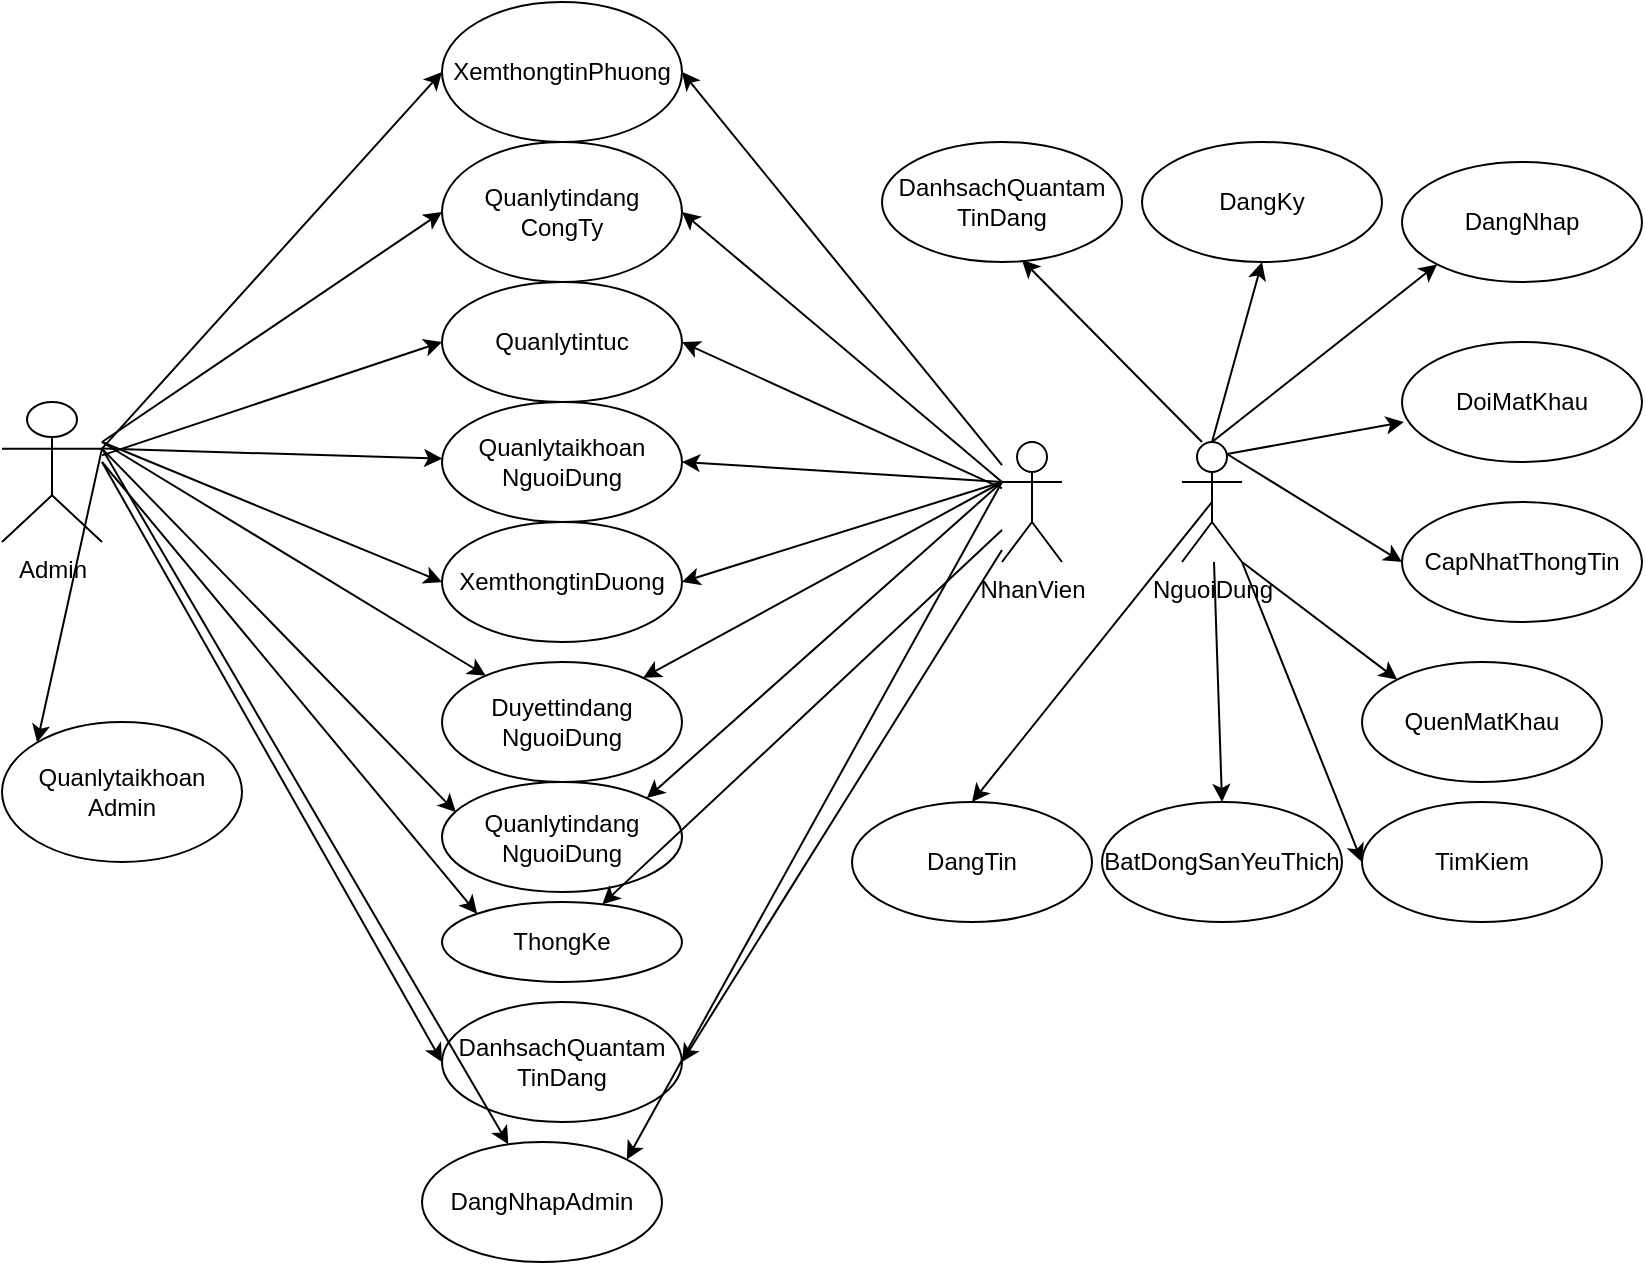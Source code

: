 <mxfile version="13.4.2" type="device" pages="19"><diagram id="dstYRbSLIdsFDXGHAWJA" name="Page-1"><mxGraphModel dx="1553" dy="607" grid="1" gridSize="10" guides="1" tooltips="1" connect="1" arrows="1" fold="1" page="1" pageScale="1" pageWidth="1169" pageHeight="1654" math="0" shadow="0"><root><mxCell id="0"/><mxCell id="1" parent="0"/><mxCell id="c1Q3bVzBIgErQxmysYeo-1" value="Admin" style="shape=umlActor;verticalLabelPosition=bottom;verticalAlign=top;html=1;outlineConnect=0;" parent="1" vertex="1"><mxGeometry x="40" y="250" width="50" height="70" as="geometry"/></mxCell><mxCell id="c1Q3bVzBIgErQxmysYeo-6" value="NhanVien" style="shape=umlActor;verticalLabelPosition=bottom;verticalAlign=top;html=1;outlineConnect=0;" parent="1" vertex="1"><mxGeometry x="540" y="270" width="30" height="60" as="geometry"/></mxCell><mxCell id="c1Q3bVzBIgErQxmysYeo-7" value="XemthongtinPhuong" style="ellipse;whiteSpace=wrap;html=1;" parent="1" vertex="1"><mxGeometry x="260" y="50" width="120" height="70" as="geometry"/></mxCell><mxCell id="c1Q3bVzBIgErQxmysYeo-10" value="XemthongtinDuong" style="ellipse;whiteSpace=wrap;html=1;" parent="1" vertex="1"><mxGeometry x="260" y="310" width="120" height="60" as="geometry"/></mxCell><mxCell id="c1Q3bVzBIgErQxmysYeo-12" value="Quanlytaikhoan&lt;br&gt;Admin" style="ellipse;whiteSpace=wrap;html=1;" parent="1" vertex="1"><mxGeometry x="40" y="410" width="120" height="70" as="geometry"/></mxCell><mxCell id="c1Q3bVzBIgErQxmysYeo-13" value="Quanlytindang&lt;br&gt;CongTy" style="ellipse;whiteSpace=wrap;html=1;" parent="1" vertex="1"><mxGeometry x="260" y="120" width="120" height="70" as="geometry"/></mxCell><mxCell id="c1Q3bVzBIgErQxmysYeo-14" value="Quanlytindang&lt;br&gt;NguoiDung" style="ellipse;whiteSpace=wrap;html=1;" parent="1" vertex="1"><mxGeometry x="260" y="440" width="120" height="55" as="geometry"/></mxCell><mxCell id="c1Q3bVzBIgErQxmysYeo-15" value="Quanlytintuc" style="ellipse;whiteSpace=wrap;html=1;" parent="1" vertex="1"><mxGeometry x="260" y="190" width="120" height="60" as="geometry"/></mxCell><mxCell id="c1Q3bVzBIgErQxmysYeo-16" value="ThongKe" style="ellipse;whiteSpace=wrap;html=1;" parent="1" vertex="1"><mxGeometry x="260" y="500" width="120" height="40" as="geometry"/></mxCell><mxCell id="c1Q3bVzBIgErQxmysYeo-17" value="Duyettindang&lt;br&gt;NguoiDung" style="ellipse;whiteSpace=wrap;html=1;" parent="1" vertex="1"><mxGeometry x="260" y="380" width="120" height="60" as="geometry"/></mxCell><mxCell id="c1Q3bVzBIgErQxmysYeo-18" value="" style="endArrow=classic;html=1;entryX=0.058;entryY=0.275;entryDx=0;entryDy=0;entryPerimeter=0;exitX=1;exitY=0.333;exitDx=0;exitDy=0;exitPerimeter=0;" parent="1" source="c1Q3bVzBIgErQxmysYeo-1" target="c1Q3bVzBIgErQxmysYeo-14" edge="1"><mxGeometry width="50" height="50" relative="1" as="geometry"><mxPoint x="80" y="320" as="sourcePoint"/><mxPoint x="130" y="270" as="targetPoint"/></mxGeometry></mxCell><mxCell id="c1Q3bVzBIgErQxmysYeo-19" value="" style="endArrow=classic;html=1;exitX=1;exitY=0.333;exitDx=0;exitDy=0;exitPerimeter=0;entryX=0;entryY=0.5;entryDx=0;entryDy=0;" parent="1" source="c1Q3bVzBIgErQxmysYeo-1" target="c1Q3bVzBIgErQxmysYeo-7" edge="1"><mxGeometry width="50" height="50" relative="1" as="geometry"><mxPoint x="130" y="260" as="sourcePoint"/><mxPoint x="180" y="210" as="targetPoint"/></mxGeometry></mxCell><mxCell id="c1Q3bVzBIgErQxmysYeo-20" value="" style="endArrow=classic;html=1;exitX=1;exitY=0.333;exitDx=0;exitDy=0;exitPerimeter=0;entryX=0;entryY=0;entryDx=0;entryDy=0;" parent="1" source="c1Q3bVzBIgErQxmysYeo-1" target="c1Q3bVzBIgErQxmysYeo-12" edge="1"><mxGeometry width="50" height="50" relative="1" as="geometry"><mxPoint x="120" y="400" as="sourcePoint"/><mxPoint x="170" y="350" as="targetPoint"/></mxGeometry></mxCell><mxCell id="c1Q3bVzBIgErQxmysYeo-21" value="" style="endArrow=classic;html=1;entryX=0;entryY=0.5;entryDx=0;entryDy=0;" parent="1" source="c1Q3bVzBIgErQxmysYeo-1" target="c1Q3bVzBIgErQxmysYeo-15" edge="1"><mxGeometry width="50" height="50" relative="1" as="geometry"><mxPoint x="170" y="260" as="sourcePoint"/><mxPoint x="220" y="210" as="targetPoint"/></mxGeometry></mxCell><mxCell id="c1Q3bVzBIgErQxmysYeo-22" value="" style="endArrow=classic;html=1;entryX=0;entryY=0.5;entryDx=0;entryDy=0;" parent="1" target="c1Q3bVzBIgErQxmysYeo-13" edge="1"><mxGeometry width="50" height="50" relative="1" as="geometry"><mxPoint x="90" y="270" as="sourcePoint"/><mxPoint x="320" y="150" as="targetPoint"/></mxGeometry></mxCell><mxCell id="c1Q3bVzBIgErQxmysYeo-24" value="" style="endArrow=classic;html=1;entryX=0;entryY=0;entryDx=0;entryDy=0;" parent="1" target="c1Q3bVzBIgErQxmysYeo-16" edge="1"><mxGeometry width="50" height="50" relative="1" as="geometry"><mxPoint x="90" y="280" as="sourcePoint"/><mxPoint x="180" y="340" as="targetPoint"/></mxGeometry></mxCell><mxCell id="c1Q3bVzBIgErQxmysYeo-25" value="" style="endArrow=classic;html=1;" parent="1" target="c1Q3bVzBIgErQxmysYeo-17" edge="1"><mxGeometry width="50" height="50" relative="1" as="geometry"><mxPoint x="90" y="270" as="sourcePoint"/><mxPoint x="220" y="340" as="targetPoint"/></mxGeometry></mxCell><mxCell id="c1Q3bVzBIgErQxmysYeo-11" value="Quanlytaikhoan&lt;br&gt;NguoiDung" style="ellipse;whiteSpace=wrap;html=1;" parent="1" vertex="1"><mxGeometry x="260" y="250" width="120" height="60" as="geometry"/></mxCell><mxCell id="c1Q3bVzBIgErQxmysYeo-28" value="" style="endArrow=classic;html=1;exitX=1;exitY=0.333;exitDx=0;exitDy=0;exitPerimeter=0;" parent="1" source="c1Q3bVzBIgErQxmysYeo-1" target="c1Q3bVzBIgErQxmysYeo-11" edge="1"><mxGeometry width="50" height="50" relative="1" as="geometry"><mxPoint x="190" y="320" as="sourcePoint"/><mxPoint x="240" y="270" as="targetPoint"/></mxGeometry></mxCell><mxCell id="c1Q3bVzBIgErQxmysYeo-29" value="" style="endArrow=classic;html=1;entryX=0;entryY=0.5;entryDx=0;entryDy=0;" parent="1" target="c1Q3bVzBIgErQxmysYeo-10" edge="1"><mxGeometry width="50" height="50" relative="1" as="geometry"><mxPoint x="90" y="270" as="sourcePoint"/><mxPoint x="280" y="290" as="targetPoint"/></mxGeometry></mxCell><mxCell id="c1Q3bVzBIgErQxmysYeo-30" value="" style="endArrow=classic;html=1;entryX=1;entryY=0.5;entryDx=0;entryDy=0;exitX=0;exitY=0.333;exitDx=0;exitDy=0;exitPerimeter=0;" parent="1" source="c1Q3bVzBIgErQxmysYeo-6" target="c1Q3bVzBIgErQxmysYeo-13" edge="1"><mxGeometry width="50" height="50" relative="1" as="geometry"><mxPoint x="460" y="310" as="sourcePoint"/><mxPoint x="510" y="260" as="targetPoint"/></mxGeometry></mxCell><mxCell id="c1Q3bVzBIgErQxmysYeo-31" value="" style="endArrow=classic;html=1;entryX=1;entryY=0.5;entryDx=0;entryDy=0;" parent="1" source="c1Q3bVzBIgErQxmysYeo-6" target="c1Q3bVzBIgErQxmysYeo-7" edge="1"><mxGeometry width="50" height="50" relative="1" as="geometry"><mxPoint x="480" y="230" as="sourcePoint"/><mxPoint x="530" y="180" as="targetPoint"/></mxGeometry></mxCell><mxCell id="c1Q3bVzBIgErQxmysYeo-32" value="" style="endArrow=classic;html=1;entryX=1;entryY=0.5;entryDx=0;entryDy=0;" parent="1" source="c1Q3bVzBIgErQxmysYeo-6" target="c1Q3bVzBIgErQxmysYeo-15" edge="1"><mxGeometry width="50" height="50" relative="1" as="geometry"><mxPoint x="470" y="420" as="sourcePoint"/><mxPoint x="520" y="370" as="targetPoint"/></mxGeometry></mxCell><mxCell id="c1Q3bVzBIgErQxmysYeo-33" value="" style="endArrow=classic;html=1;entryX=1;entryY=0.5;entryDx=0;entryDy=0;exitX=0;exitY=0.333;exitDx=0;exitDy=0;exitPerimeter=0;" parent="1" source="c1Q3bVzBIgErQxmysYeo-6" target="c1Q3bVzBIgErQxmysYeo-11" edge="1"><mxGeometry width="50" height="50" relative="1" as="geometry"><mxPoint x="460" y="500" as="sourcePoint"/><mxPoint x="510" y="450" as="targetPoint"/></mxGeometry></mxCell><mxCell id="c1Q3bVzBIgErQxmysYeo-34" value="" style="endArrow=classic;html=1;entryX=1;entryY=0.5;entryDx=0;entryDy=0;exitX=0;exitY=0.333;exitDx=0;exitDy=0;exitPerimeter=0;" parent="1" source="c1Q3bVzBIgErQxmysYeo-6" target="c1Q3bVzBIgErQxmysYeo-10" edge="1"><mxGeometry width="50" height="50" relative="1" as="geometry"><mxPoint x="420" y="370" as="sourcePoint"/><mxPoint x="470" y="320" as="targetPoint"/></mxGeometry></mxCell><mxCell id="c1Q3bVzBIgErQxmysYeo-35" value="" style="endArrow=classic;html=1;" parent="1" target="c1Q3bVzBIgErQxmysYeo-17" edge="1"><mxGeometry width="50" height="50" relative="1" as="geometry"><mxPoint x="540" y="290" as="sourcePoint"/><mxPoint x="510" y="370" as="targetPoint"/></mxGeometry></mxCell><mxCell id="c1Q3bVzBIgErQxmysYeo-36" value="" style="endArrow=classic;html=1;entryX=1;entryY=0;entryDx=0;entryDy=0;exitX=0;exitY=0.333;exitDx=0;exitDy=0;exitPerimeter=0;" parent="1" source="c1Q3bVzBIgErQxmysYeo-6" target="c1Q3bVzBIgErQxmysYeo-14" edge="1"><mxGeometry width="50" height="50" relative="1" as="geometry"><mxPoint x="470" y="430" as="sourcePoint"/><mxPoint x="520" y="380" as="targetPoint"/></mxGeometry></mxCell><mxCell id="c1Q3bVzBIgErQxmysYeo-37" value="" style="endArrow=classic;html=1;" parent="1" source="c1Q3bVzBIgErQxmysYeo-6" target="c1Q3bVzBIgErQxmysYeo-16" edge="1"><mxGeometry width="50" height="50" relative="1" as="geometry"><mxPoint x="610" y="510" as="sourcePoint"/><mxPoint x="660" y="460" as="targetPoint"/></mxGeometry></mxCell><mxCell id="c1Q3bVzBIgErQxmysYeo-38" value="NguoiDung" style="shape=umlActor;verticalLabelPosition=bottom;verticalAlign=top;html=1;outlineConnect=0;" parent="1" vertex="1"><mxGeometry x="630" y="270" width="30" height="60" as="geometry"/></mxCell><mxCell id="c1Q3bVzBIgErQxmysYeo-39" value="DangKy" style="ellipse;whiteSpace=wrap;html=1;" parent="1" vertex="1"><mxGeometry x="610" y="120" width="120" height="60" as="geometry"/></mxCell><mxCell id="c1Q3bVzBIgErQxmysYeo-40" value="DangNhap" style="ellipse;whiteSpace=wrap;html=1;" parent="1" vertex="1"><mxGeometry x="740" y="130" width="120" height="60" as="geometry"/></mxCell><mxCell id="c1Q3bVzBIgErQxmysYeo-41" value="QuenMatKhau" style="ellipse;whiteSpace=wrap;html=1;" parent="1" vertex="1"><mxGeometry x="720" y="380" width="120" height="60" as="geometry"/></mxCell><mxCell id="c1Q3bVzBIgErQxmysYeo-42" value="DoiMatKhau" style="ellipse;whiteSpace=wrap;html=1;" parent="1" vertex="1"><mxGeometry x="740" y="220" width="120" height="60" as="geometry"/></mxCell><mxCell id="c1Q3bVzBIgErQxmysYeo-43" value="CapNhatThongTin" style="ellipse;whiteSpace=wrap;html=1;" parent="1" vertex="1"><mxGeometry x="740" y="300" width="120" height="60" as="geometry"/></mxCell><mxCell id="c1Q3bVzBIgErQxmysYeo-44" value="DangTin" style="ellipse;whiteSpace=wrap;html=1;" parent="1" vertex="1"><mxGeometry x="465" y="450" width="120" height="60" as="geometry"/></mxCell><mxCell id="c1Q3bVzBIgErQxmysYeo-45" value="TimKiem" style="ellipse;whiteSpace=wrap;html=1;" parent="1" vertex="1"><mxGeometry x="720" y="450" width="120" height="60" as="geometry"/></mxCell><mxCell id="c1Q3bVzBIgErQxmysYeo-46" value="BatDongSanYeuThich" style="ellipse;whiteSpace=wrap;html=1;" parent="1" vertex="1"><mxGeometry x="590" y="450" width="120" height="60" as="geometry"/></mxCell><mxCell id="c1Q3bVzBIgErQxmysYeo-47" value="" style="endArrow=classic;html=1;entryX=0.5;entryY=1;entryDx=0;entryDy=0;exitX=0.5;exitY=0;exitDx=0;exitDy=0;exitPerimeter=0;" parent="1" source="c1Q3bVzBIgErQxmysYeo-38" target="c1Q3bVzBIgErQxmysYeo-39" edge="1"><mxGeometry width="50" height="50" relative="1" as="geometry"><mxPoint x="670" y="260" as="sourcePoint"/><mxPoint x="720" y="210" as="targetPoint"/></mxGeometry></mxCell><mxCell id="c1Q3bVzBIgErQxmysYeo-48" value="" style="endArrow=classic;html=1;entryX=0;entryY=1;entryDx=0;entryDy=0;exitX=0.5;exitY=0;exitDx=0;exitDy=0;exitPerimeter=0;" parent="1" source="c1Q3bVzBIgErQxmysYeo-38" target="c1Q3bVzBIgErQxmysYeo-40" edge="1"><mxGeometry width="50" height="50" relative="1" as="geometry"><mxPoint x="690" y="240" as="sourcePoint"/><mxPoint x="740" y="190" as="targetPoint"/></mxGeometry></mxCell><mxCell id="c1Q3bVzBIgErQxmysYeo-49" value="" style="endArrow=classic;html=1;entryX=0.008;entryY=0.667;entryDx=0;entryDy=0;entryPerimeter=0;exitX=0.75;exitY=0.1;exitDx=0;exitDy=0;exitPerimeter=0;" parent="1" source="c1Q3bVzBIgErQxmysYeo-38" target="c1Q3bVzBIgErQxmysYeo-42" edge="1"><mxGeometry width="50" height="50" relative="1" as="geometry"><mxPoint x="690" y="330" as="sourcePoint"/><mxPoint x="740" y="280" as="targetPoint"/></mxGeometry></mxCell><mxCell id="c1Q3bVzBIgErQxmysYeo-50" value="" style="endArrow=classic;html=1;entryX=0;entryY=0.5;entryDx=0;entryDy=0;exitX=0.75;exitY=0.1;exitDx=0;exitDy=0;exitPerimeter=0;" parent="1" source="c1Q3bVzBIgErQxmysYeo-38" target="c1Q3bVzBIgErQxmysYeo-43" edge="1"><mxGeometry width="50" height="50" relative="1" as="geometry"><mxPoint x="690" y="350" as="sourcePoint"/><mxPoint x="740" y="300" as="targetPoint"/></mxGeometry></mxCell><mxCell id="c1Q3bVzBIgErQxmysYeo-51" value="" style="endArrow=classic;html=1;exitX=1;exitY=1;exitDx=0;exitDy=0;exitPerimeter=0;entryX=0;entryY=0;entryDx=0;entryDy=0;" parent="1" source="c1Q3bVzBIgErQxmysYeo-38" target="c1Q3bVzBIgErQxmysYeo-41" edge="1"><mxGeometry width="50" height="50" relative="1" as="geometry"><mxPoint x="680" y="410" as="sourcePoint"/><mxPoint x="730" y="360" as="targetPoint"/></mxGeometry></mxCell><mxCell id="c1Q3bVzBIgErQxmysYeo-52" value="" style="endArrow=classic;html=1;entryX=0;entryY=0.5;entryDx=0;entryDy=0;exitX=1;exitY=1;exitDx=0;exitDy=0;exitPerimeter=0;" parent="1" source="c1Q3bVzBIgErQxmysYeo-38" target="c1Q3bVzBIgErQxmysYeo-45" edge="1"><mxGeometry width="50" height="50" relative="1" as="geometry"><mxPoint x="630" y="440" as="sourcePoint"/><mxPoint x="680" y="390" as="targetPoint"/></mxGeometry></mxCell><mxCell id="c1Q3bVzBIgErQxmysYeo-53" value="" style="endArrow=classic;html=1;entryX=0.5;entryY=0;entryDx=0;entryDy=0;" parent="1" source="c1Q3bVzBIgErQxmysYeo-38" target="c1Q3bVzBIgErQxmysYeo-46" edge="1"><mxGeometry width="50" height="50" relative="1" as="geometry"><mxPoint x="550" y="440" as="sourcePoint"/><mxPoint x="600" y="390" as="targetPoint"/></mxGeometry></mxCell><mxCell id="c1Q3bVzBIgErQxmysYeo-54" value="" style="endArrow=classic;html=1;entryX=0.5;entryY=0;entryDx=0;entryDy=0;exitX=0.5;exitY=0.5;exitDx=0;exitDy=0;exitPerimeter=0;" parent="1" source="c1Q3bVzBIgErQxmysYeo-38" target="c1Q3bVzBIgErQxmysYeo-44" edge="1"><mxGeometry width="50" height="50" relative="1" as="geometry"><mxPoint x="560" y="420" as="sourcePoint"/><mxPoint x="610" y="370" as="targetPoint"/></mxGeometry></mxCell><mxCell id="w2fOiVqf90rDamOlyBCR-3" value="DanhsachQuantam&lt;br&gt;TinDang" style="ellipse;whiteSpace=wrap;html=1;" parent="1" vertex="1"><mxGeometry x="480" y="120" width="120" height="60" as="geometry"/></mxCell><mxCell id="w2fOiVqf90rDamOlyBCR-6" value="" style="endArrow=classic;html=1;entryX=0.583;entryY=0.983;entryDx=0;entryDy=0;entryPerimeter=0;" parent="1" target="w2fOiVqf90rDamOlyBCR-3" edge="1"><mxGeometry width="50" height="50" relative="1" as="geometry"><mxPoint x="640" y="270" as="sourcePoint"/><mxPoint x="680" y="190" as="targetPoint"/></mxGeometry></mxCell><mxCell id="w2fOiVqf90rDamOlyBCR-7" value="DanhsachQuantam&lt;br&gt;TinDang" style="ellipse;whiteSpace=wrap;html=1;" parent="1" vertex="1"><mxGeometry x="260" y="550" width="120" height="60" as="geometry"/></mxCell><mxCell id="w2fOiVqf90rDamOlyBCR-8" value="" style="endArrow=classic;html=1;entryX=0;entryY=0.5;entryDx=0;entryDy=0;" parent="1" target="w2fOiVqf90rDamOlyBCR-7" edge="1"><mxGeometry width="50" height="50" relative="1" as="geometry"><mxPoint x="90" y="280" as="sourcePoint"/><mxPoint x="287.574" y="528.787" as="targetPoint"/></mxGeometry></mxCell><mxCell id="w2fOiVqf90rDamOlyBCR-9" value="" style="endArrow=classic;html=1;entryX=1;entryY=0.5;entryDx=0;entryDy=0;" parent="1" source="c1Q3bVzBIgErQxmysYeo-6" target="w2fOiVqf90rDamOlyBCR-7" edge="1"><mxGeometry width="50" height="50" relative="1" as="geometry"><mxPoint x="110" y="300" as="sourcePoint"/><mxPoint x="297.574" y="538.787" as="targetPoint"/></mxGeometry></mxCell><mxCell id="yiMCAkFt-4oaXIg1hDEV-1" value="DangNhapAdmin" style="ellipse;whiteSpace=wrap;html=1;" parent="1" vertex="1"><mxGeometry x="250" y="620" width="120" height="60" as="geometry"/></mxCell><mxCell id="yiMCAkFt-4oaXIg1hDEV-2" value="" style="endArrow=classic;html=1;exitX=1;exitY=0.333;exitDx=0;exitDy=0;exitPerimeter=0;" parent="1" source="c1Q3bVzBIgErQxmysYeo-1" target="yiMCAkFt-4oaXIg1hDEV-1" edge="1"><mxGeometry width="50" height="50" relative="1" as="geometry"><mxPoint x="160" y="670" as="sourcePoint"/><mxPoint x="210" y="620" as="targetPoint"/></mxGeometry></mxCell><mxCell id="yiMCAkFt-4oaXIg1hDEV-4" value="" style="endArrow=classic;html=1;entryX=1;entryY=0;entryDx=0;entryDy=0;exitX=0;exitY=0.333;exitDx=0;exitDy=0;exitPerimeter=0;" parent="1" source="c1Q3bVzBIgErQxmysYeo-6" target="yiMCAkFt-4oaXIg1hDEV-1" edge="1"><mxGeometry width="50" height="50" relative="1" as="geometry"><mxPoint x="540" y="590" as="sourcePoint"/><mxPoint x="590" y="540" as="targetPoint"/></mxGeometry></mxCell></root></mxGraphModel></diagram><diagram id="P1csNMnieR1dO202SjYT" name="doimatkhau"><mxGraphModel dx="1320" dy="516" grid="1" gridSize="10" guides="1" tooltips="1" connect="1" arrows="1" fold="1" page="1" pageScale="1" pageWidth="1169" pageHeight="1654" math="0" shadow="0"><root><mxCell id="eJI8ZIEK2-4ecrni6e3--0"/><mxCell id="eJI8ZIEK2-4ecrni6e3--1" parent="eJI8ZIEK2-4ecrni6e3--0"/><mxCell id="eJI8ZIEK2-4ecrni6e3--2" value="NguoiDung" style="shape=umlActor;verticalLabelPosition=bottom;verticalAlign=top;html=1;outlineConnect=0;" parent="eJI8ZIEK2-4ecrni6e3--1" vertex="1"><mxGeometry x="40" y="160" width="30" height="60" as="geometry"/></mxCell><mxCell id="eJI8ZIEK2-4ecrni6e3--3" value="DangNhap" style="ellipse;whiteSpace=wrap;html=1;" parent="eJI8ZIEK2-4ecrni6e3--1" vertex="1"><mxGeometry x="110" y="150" width="120" height="80" as="geometry"/></mxCell><mxCell id="eJI8ZIEK2-4ecrni6e3--4" value="DoiMatKhau" style="ellipse;whiteSpace=wrap;html=1;" parent="eJI8ZIEK2-4ecrni6e3--1" vertex="1"><mxGeometry x="290" y="150" width="120" height="80" as="geometry"/></mxCell><mxCell id="eJI8ZIEK2-4ecrni6e3--7" value="" style="endArrow=classic;html=1;entryX=0;entryY=0.5;entryDx=0;entryDy=0;" parent="eJI8ZIEK2-4ecrni6e3--1" source="eJI8ZIEK2-4ecrni6e3--2" target="eJI8ZIEK2-4ecrni6e3--3" edge="1"><mxGeometry width="50" height="50" relative="1" as="geometry"><mxPoint x="70" y="230" as="sourcePoint"/><mxPoint x="120" y="180" as="targetPoint"/></mxGeometry></mxCell><mxCell id="eJI8ZIEK2-4ecrni6e3--8" value="" style="endArrow=classic;html=1;exitX=1;exitY=0.5;exitDx=0;exitDy=0;entryX=0;entryY=0.5;entryDx=0;entryDy=0;" parent="eJI8ZIEK2-4ecrni6e3--1" source="eJI8ZIEK2-4ecrni6e3--3" target="eJI8ZIEK2-4ecrni6e3--4" edge="1"><mxGeometry width="50" height="50" relative="1" as="geometry"><mxPoint x="260" y="280" as="sourcePoint"/><mxPoint x="310" y="230" as="targetPoint"/></mxGeometry></mxCell><mxCell id="YoXdG0vwdIoeU7xaoETW-6" value="include" style="text;html=1;strokeColor=none;fillColor=none;align=center;verticalAlign=middle;whiteSpace=wrap;rounded=0;" parent="eJI8ZIEK2-4ecrni6e3--1" vertex="1"><mxGeometry x="240" y="170" width="40" height="20" as="geometry"/></mxCell><mxCell id="7tXyEmnb3u_vL9V_mzYH-0" value="CapNhat" style="ellipse;whiteSpace=wrap;html=1;" parent="eJI8ZIEK2-4ecrni6e3--1" vertex="1"><mxGeometry x="450" y="80" width="120" height="80" as="geometry"/></mxCell><mxCell id="7tXyEmnb3u_vL9V_mzYH-1" value="Huy" style="ellipse;whiteSpace=wrap;html=1;" parent="eJI8ZIEK2-4ecrni6e3--1" vertex="1"><mxGeometry x="470" y="190" width="120" height="80" as="geometry"/></mxCell><mxCell id="7tXyEmnb3u_vL9V_mzYH-2" value="" style="endArrow=block;dashed=1;endFill=0;endSize=12;html=1;entryX=1;entryY=0;entryDx=0;entryDy=0;exitX=-0.008;exitY=0.6;exitDx=0;exitDy=0;exitPerimeter=0;" parent="eJI8ZIEK2-4ecrni6e3--1" source="7tXyEmnb3u_vL9V_mzYH-0" target="eJI8ZIEK2-4ecrni6e3--4" edge="1"><mxGeometry width="160" relative="1" as="geometry"><mxPoint x="610" y="170" as="sourcePoint"/><mxPoint x="770" y="170" as="targetPoint"/></mxGeometry></mxCell><mxCell id="7tXyEmnb3u_vL9V_mzYH-3" value="" style="endArrow=block;dashed=1;endFill=0;endSize=12;html=1;entryX=1.017;entryY=0.613;entryDx=0;entryDy=0;exitX=0.058;exitY=0.188;exitDx=0;exitDy=0;exitPerimeter=0;entryPerimeter=0;" parent="eJI8ZIEK2-4ecrni6e3--1" source="7tXyEmnb3u_vL9V_mzYH-1" target="eJI8ZIEK2-4ecrni6e3--4" edge="1"><mxGeometry width="160" relative="1" as="geometry"><mxPoint x="459.04" y="138" as="sourcePoint"/><mxPoint x="402.426" y="171.716" as="targetPoint"/><Array as="points"/></mxGeometry></mxCell><mxCell id="7tXyEmnb3u_vL9V_mzYH-4" value="extend" style="text;html=1;strokeColor=none;fillColor=none;align=center;verticalAlign=middle;whiteSpace=wrap;rounded=0;" parent="eJI8ZIEK2-4ecrni6e3--1" vertex="1"><mxGeometry x="390" y="120" width="40" height="20" as="geometry"/></mxCell><mxCell id="7tXyEmnb3u_vL9V_mzYH-5" value="extend" style="text;html=1;strokeColor=none;fillColor=none;align=center;verticalAlign=middle;whiteSpace=wrap;rounded=0;" parent="eJI8ZIEK2-4ecrni6e3--1" vertex="1"><mxGeometry x="430" y="210" width="40" height="20" as="geometry"/></mxCell></root></mxGraphModel></diagram><diagram id="16p1q49N7uZTd_p3w6LF" name="timkiemuser"><mxGraphModel dx="1320" dy="516" grid="1" gridSize="10" guides="1" tooltips="1" connect="1" arrows="1" fold="1" page="1" pageScale="1" pageWidth="1169" pageHeight="1654" math="0" shadow="0"><root><mxCell id="EBpUDFesh_oSM84PvK9w-0"/><mxCell id="EBpUDFesh_oSM84PvK9w-1" parent="EBpUDFesh_oSM84PvK9w-0"/><mxCell id="T-j8c_892ktqvpk54CnM-0" value="NguoiDung" style="shape=umlActor;verticalLabelPosition=bottom;verticalAlign=top;html=1;outlineConnect=0;" parent="EBpUDFesh_oSM84PvK9w-1" vertex="1"><mxGeometry x="90" y="170" width="30" height="60" as="geometry"/></mxCell><mxCell id="T-j8c_892ktqvpk54CnM-1" value="TimKiem" style="ellipse;whiteSpace=wrap;html=1;" parent="EBpUDFesh_oSM84PvK9w-1" vertex="1"><mxGeometry x="240" y="160" width="120" height="80" as="geometry"/></mxCell><mxCell id="T-j8c_892ktqvpk54CnM-5" value="" style="endArrow=classic;html=1;entryX=0;entryY=0.5;entryDx=0;entryDy=0;" parent="EBpUDFesh_oSM84PvK9w-1" source="T-j8c_892ktqvpk54CnM-0" target="T-j8c_892ktqvpk54CnM-1" edge="1"><mxGeometry width="50" height="50" relative="1" as="geometry"><mxPoint x="70" y="230" as="sourcePoint"/><mxPoint x="120" y="180" as="targetPoint"/></mxGeometry></mxCell><mxCell id="EKBOav4KGEFEj1CtGLPp-0" value="TimKiem" style="ellipse;whiteSpace=wrap;html=1;" parent="EBpUDFesh_oSM84PvK9w-1" vertex="1"><mxGeometry x="410" y="100" width="120" height="80" as="geometry"/></mxCell><mxCell id="EKBOav4KGEFEj1CtGLPp-1" value="Huy" style="ellipse;whiteSpace=wrap;html=1;" parent="EBpUDFesh_oSM84PvK9w-1" vertex="1"><mxGeometry x="430" y="210" width="120" height="80" as="geometry"/></mxCell><mxCell id="EKBOav4KGEFEj1CtGLPp-2" value="" style="endArrow=block;dashed=1;endFill=0;endSize=12;html=1;entryX=1;entryY=0;entryDx=0;entryDy=0;exitX=-0.008;exitY=0.6;exitDx=0;exitDy=0;exitPerimeter=0;" parent="EBpUDFesh_oSM84PvK9w-1" source="EKBOav4KGEFEj1CtGLPp-0" edge="1"><mxGeometry width="160" relative="1" as="geometry"><mxPoint x="570" y="190" as="sourcePoint"/><mxPoint x="352.426" y="181.716" as="targetPoint"/></mxGeometry></mxCell><mxCell id="EKBOav4KGEFEj1CtGLPp-3" value="" style="endArrow=block;dashed=1;endFill=0;endSize=12;html=1;entryX=1;entryY=0.625;entryDx=0;entryDy=0;exitX=0.058;exitY=0.188;exitDx=0;exitDy=0;exitPerimeter=0;entryPerimeter=0;" parent="EBpUDFesh_oSM84PvK9w-1" source="EKBOav4KGEFEj1CtGLPp-1" target="T-j8c_892ktqvpk54CnM-1" edge="1"><mxGeometry width="160" relative="1" as="geometry"><mxPoint x="419.04" y="158" as="sourcePoint"/><mxPoint x="372.04" y="219.04" as="targetPoint"/><Array as="points"/></mxGeometry></mxCell><mxCell id="EKBOav4KGEFEj1CtGLPp-4" value="extend" style="text;html=1;strokeColor=none;fillColor=none;align=center;verticalAlign=middle;whiteSpace=wrap;rounded=0;" parent="EBpUDFesh_oSM84PvK9w-1" vertex="1"><mxGeometry x="350" y="140" width="40" height="20" as="geometry"/></mxCell><mxCell id="EKBOav4KGEFEj1CtGLPp-5" value="extend" style="text;html=1;strokeColor=none;fillColor=none;align=center;verticalAlign=middle;whiteSpace=wrap;rounded=0;" parent="EBpUDFesh_oSM84PvK9w-1" vertex="1"><mxGeometry x="390" y="230" width="40" height="20" as="geometry"/></mxCell><mxCell id="jWo45AyNmysNYJ_ZmUKv-0" value="NguoiDung" style="shape=umlActor;verticalLabelPosition=bottom;verticalAlign=top;html=1;outlineConnect=0;" parent="EBpUDFesh_oSM84PvK9w-1" vertex="1"><mxGeometry x="110" y="420" width="30" height="60" as="geometry"/></mxCell><mxCell id="jWo45AyNmysNYJ_ZmUKv-1" value="DangNhap" style="ellipse;whiteSpace=wrap;html=1;" parent="EBpUDFesh_oSM84PvK9w-1" vertex="1"><mxGeometry x="260" y="410" width="120" height="80" as="geometry"/></mxCell><mxCell id="jWo45AyNmysNYJ_ZmUKv-2" value="" style="endArrow=classic;html=1;entryX=0;entryY=0.5;entryDx=0;entryDy=0;" parent="EBpUDFesh_oSM84PvK9w-1" source="jWo45AyNmysNYJ_ZmUKv-0" target="jWo45AyNmysNYJ_ZmUKv-1" edge="1"><mxGeometry width="50" height="50" relative="1" as="geometry"><mxPoint x="90" y="480" as="sourcePoint"/><mxPoint x="140" y="430" as="targetPoint"/></mxGeometry></mxCell></root></mxGraphModel></diagram><diagram id="vBV_AlofUJEEig5LdU9p" name="dangky"><mxGraphModel dx="1320" dy="516" grid="1" gridSize="10" guides="1" tooltips="1" connect="1" arrows="1" fold="1" page="1" pageScale="1" pageWidth="1169" pageHeight="1654" math="0" shadow="0"><root><mxCell id="ol96PhObLETSHskLv-QT-0"/><mxCell id="ol96PhObLETSHskLv-QT-1" parent="ol96PhObLETSHskLv-QT-0"/><mxCell id="ol96PhObLETSHskLv-QT-2" value="NguoiDung" style="shape=umlActor;verticalLabelPosition=bottom;verticalAlign=top;html=1;outlineConnect=0;" parent="ol96PhObLETSHskLv-QT-1" vertex="1"><mxGeometry x="40" y="160" width="30" height="60" as="geometry"/></mxCell><mxCell id="ol96PhObLETSHskLv-QT-3" value="DangKyTaiKhoan" style="ellipse;whiteSpace=wrap;html=1;" parent="ol96PhObLETSHskLv-QT-1" vertex="1"><mxGeometry x="120" y="150" width="120" height="80" as="geometry"/></mxCell><mxCell id="ol96PhObLETSHskLv-QT-7" value="" style="endArrow=classic;html=1;entryX=0;entryY=0.5;entryDx=0;entryDy=0;" parent="ol96PhObLETSHskLv-QT-1" source="ol96PhObLETSHskLv-QT-2" target="ol96PhObLETSHskLv-QT-3" edge="1"><mxGeometry width="50" height="50" relative="1" as="geometry"><mxPoint x="70" y="230" as="sourcePoint"/><mxPoint x="120" y="180" as="targetPoint"/></mxGeometry></mxCell><mxCell id="QtFD_c7B7uZbYqwu9kPo-0" value="DangKy" style="ellipse;whiteSpace=wrap;html=1;" parent="ol96PhObLETSHskLv-QT-1" vertex="1"><mxGeometry x="280" y="80" width="120" height="80" as="geometry"/></mxCell><mxCell id="QtFD_c7B7uZbYqwu9kPo-1" value="Huy" style="ellipse;whiteSpace=wrap;html=1;" parent="ol96PhObLETSHskLv-QT-1" vertex="1"><mxGeometry x="300" y="190" width="120" height="80" as="geometry"/></mxCell><mxCell id="QtFD_c7B7uZbYqwu9kPo-2" value="" style="endArrow=block;dashed=1;endFill=0;endSize=12;html=1;entryX=1;entryY=0;entryDx=0;entryDy=0;exitX=-0.008;exitY=0.6;exitDx=0;exitDy=0;exitPerimeter=0;" parent="ol96PhObLETSHskLv-QT-1" source="QtFD_c7B7uZbYqwu9kPo-0" edge="1"><mxGeometry width="160" relative="1" as="geometry"><mxPoint x="440" y="170" as="sourcePoint"/><mxPoint x="222.426" y="161.716" as="targetPoint"/></mxGeometry></mxCell><mxCell id="QtFD_c7B7uZbYqwu9kPo-3" value="" style="endArrow=block;dashed=1;endFill=0;endSize=12;html=1;entryX=1.017;entryY=0.613;entryDx=0;entryDy=0;exitX=0.058;exitY=0.188;exitDx=0;exitDy=0;exitPerimeter=0;entryPerimeter=0;" parent="ol96PhObLETSHskLv-QT-1" source="QtFD_c7B7uZbYqwu9kPo-1" edge="1"><mxGeometry width="160" relative="1" as="geometry"><mxPoint x="289.04" y="138" as="sourcePoint"/><mxPoint x="242.04" y="199.04" as="targetPoint"/><Array as="points"/></mxGeometry></mxCell><mxCell id="QtFD_c7B7uZbYqwu9kPo-4" value="extend" style="text;html=1;strokeColor=none;fillColor=none;align=center;verticalAlign=middle;whiteSpace=wrap;rounded=0;" parent="ol96PhObLETSHskLv-QT-1" vertex="1"><mxGeometry x="220" y="120" width="40" height="20" as="geometry"/></mxCell><mxCell id="QtFD_c7B7uZbYqwu9kPo-5" value="extend" style="text;html=1;strokeColor=none;fillColor=none;align=center;verticalAlign=middle;whiteSpace=wrap;rounded=0;" parent="ol96PhObLETSHskLv-QT-1" vertex="1"><mxGeometry x="260" y="210" width="40" height="20" as="geometry"/></mxCell></root></mxGraphModel></diagram><diagram id="OBIfEfSYiwPTFaa6CvHL" name="capnhatthongtin"><mxGraphModel dx="1320" dy="516" grid="1" gridSize="10" guides="1" tooltips="1" connect="1" arrows="1" fold="1" page="1" pageScale="1" pageWidth="1169" pageHeight="1654" math="0" shadow="0"><root><mxCell id="WJ_h9c43D4A9rbns1GGf-0"/><mxCell id="WJ_h9c43D4A9rbns1GGf-1" parent="WJ_h9c43D4A9rbns1GGf-0"/><mxCell id="WJ_h9c43D4A9rbns1GGf-2" value="NguoiDung" style="shape=umlActor;verticalLabelPosition=bottom;verticalAlign=top;html=1;outlineConnect=0;" parent="WJ_h9c43D4A9rbns1GGf-1" vertex="1"><mxGeometry x="40" y="160" width="30" height="60" as="geometry"/></mxCell><mxCell id="WJ_h9c43D4A9rbns1GGf-3" value="Dangnhap" style="ellipse;whiteSpace=wrap;html=1;" parent="WJ_h9c43D4A9rbns1GGf-1" vertex="1"><mxGeometry x="110" y="150" width="120" height="80" as="geometry"/></mxCell><mxCell id="WJ_h9c43D4A9rbns1GGf-4" value="CapNhatThongTin" style="ellipse;whiteSpace=wrap;html=1;" parent="WJ_h9c43D4A9rbns1GGf-1" vertex="1"><mxGeometry x="280" y="150" width="120" height="80" as="geometry"/></mxCell><mxCell id="WJ_h9c43D4A9rbns1GGf-7" value="" style="endArrow=classic;html=1;entryX=0;entryY=0.5;entryDx=0;entryDy=0;" parent="WJ_h9c43D4A9rbns1GGf-1" source="WJ_h9c43D4A9rbns1GGf-2" target="WJ_h9c43D4A9rbns1GGf-3" edge="1"><mxGeometry width="50" height="50" relative="1" as="geometry"><mxPoint x="70" y="230" as="sourcePoint"/><mxPoint x="120" y="180" as="targetPoint"/></mxGeometry></mxCell><mxCell id="WJ_h9c43D4A9rbns1GGf-8" value="" style="endArrow=classic;html=1;exitX=1;exitY=0.5;exitDx=0;exitDy=0;entryX=0;entryY=0.5;entryDx=0;entryDy=0;" parent="WJ_h9c43D4A9rbns1GGf-1" source="WJ_h9c43D4A9rbns1GGf-3" target="WJ_h9c43D4A9rbns1GGf-4" edge="1"><mxGeometry width="50" height="50" relative="1" as="geometry"><mxPoint x="260" y="280" as="sourcePoint"/><mxPoint x="310" y="230" as="targetPoint"/></mxGeometry></mxCell><mxCell id="gYQZpL-rtCeIulBO5bbs-2" value="CapNhat" style="ellipse;whiteSpace=wrap;html=1;" parent="WJ_h9c43D4A9rbns1GGf-1" vertex="1"><mxGeometry x="465" y="80" width="120" height="80" as="geometry"/></mxCell><mxCell id="gYQZpL-rtCeIulBO5bbs-5" value="iclude" style="text;html=1;strokeColor=none;fillColor=none;align=center;verticalAlign=middle;whiteSpace=wrap;rounded=0;" parent="WJ_h9c43D4A9rbns1GGf-1" vertex="1"><mxGeometry x="230" y="170" width="40" height="20" as="geometry"/></mxCell><mxCell id="47CUCuqShvpi0Dbv1dwr-0" value="" style="endArrow=block;dashed=1;endFill=0;endSize=12;html=1;exitX=0;exitY=1;exitDx=0;exitDy=0;entryX=0.975;entryY=0.35;entryDx=0;entryDy=0;entryPerimeter=0;" parent="WJ_h9c43D4A9rbns1GGf-1" source="gYQZpL-rtCeIulBO5bbs-2" target="WJ_h9c43D4A9rbns1GGf-4" edge="1"><mxGeometry width="160" relative="1" as="geometry"><mxPoint x="450" y="230" as="sourcePoint"/><mxPoint x="410" y="190" as="targetPoint"/></mxGeometry></mxCell><mxCell id="47CUCuqShvpi0Dbv1dwr-1" value="Huy" style="ellipse;whiteSpace=wrap;html=1;" parent="WJ_h9c43D4A9rbns1GGf-1" vertex="1"><mxGeometry x="465" y="200" width="120" height="80" as="geometry"/></mxCell><mxCell id="47CUCuqShvpi0Dbv1dwr-2" value="" style="endArrow=block;dashed=1;endFill=0;endSize=12;html=1;exitX=0.042;exitY=0.375;exitDx=0;exitDy=0;entryX=1;entryY=0.6;entryDx=0;entryDy=0;entryPerimeter=0;exitPerimeter=0;" parent="WJ_h9c43D4A9rbns1GGf-1" source="47CUCuqShvpi0Dbv1dwr-1" target="WJ_h9c43D4A9rbns1GGf-4" edge="1"><mxGeometry width="160" relative="1" as="geometry"><mxPoint x="492.574" y="158.284" as="sourcePoint"/><mxPoint x="407" y="188" as="targetPoint"/></mxGeometry></mxCell><mxCell id="47CUCuqShvpi0Dbv1dwr-3" value="extend" style="text;html=1;strokeColor=none;fillColor=none;align=center;verticalAlign=middle;whiteSpace=wrap;rounded=0;" parent="WJ_h9c43D4A9rbns1GGf-1" vertex="1"><mxGeometry x="410" y="140" width="40" height="20" as="geometry"/></mxCell><mxCell id="47CUCuqShvpi0Dbv1dwr-4" value="extend" style="text;html=1;strokeColor=none;fillColor=none;align=center;verticalAlign=middle;whiteSpace=wrap;rounded=0;" parent="WJ_h9c43D4A9rbns1GGf-1" vertex="1"><mxGeometry x="410" y="210" width="40" height="40" as="geometry"/></mxCell></root></mxGraphModel></diagram><diagram id="AWsckrnk25Wi_D02HedB" name="batdongsanyeuthich"><mxGraphModel dx="1320" dy="516" grid="1" gridSize="10" guides="1" tooltips="1" connect="1" arrows="1" fold="1" page="1" pageScale="1" pageWidth="1169" pageHeight="1654" math="0" shadow="0"><root><mxCell id="cBma8jOGVFZt9hjY6Ejz-0"/><mxCell id="cBma8jOGVFZt9hjY6Ejz-1" parent="cBma8jOGVFZt9hjY6Ejz-0"/><mxCell id="6fLIsyRB-nP-OM1oWiK4-0" value="NguoiDung" style="shape=umlActor;verticalLabelPosition=bottom;verticalAlign=top;html=1;outlineConnect=0;" parent="cBma8jOGVFZt9hjY6Ejz-1" vertex="1"><mxGeometry x="40" y="160" width="30" height="60" as="geometry"/></mxCell><mxCell id="6fLIsyRB-nP-OM1oWiK4-1" value="Dangnhap" style="ellipse;whiteSpace=wrap;html=1;" parent="cBma8jOGVFZt9hjY6Ejz-1" vertex="1"><mxGeometry x="110" y="150" width="120" height="80" as="geometry"/></mxCell><mxCell id="6fLIsyRB-nP-OM1oWiK4-2" value="BatDongSanYeuThich" style="ellipse;whiteSpace=wrap;html=1;" parent="cBma8jOGVFZt9hjY6Ejz-1" vertex="1"><mxGeometry x="280" y="150" width="120" height="80" as="geometry"/></mxCell><mxCell id="6fLIsyRB-nP-OM1oWiK4-3" value="" style="endArrow=classic;html=1;entryX=0;entryY=0.5;entryDx=0;entryDy=0;" parent="cBma8jOGVFZt9hjY6Ejz-1" source="6fLIsyRB-nP-OM1oWiK4-0" target="6fLIsyRB-nP-OM1oWiK4-1" edge="1"><mxGeometry width="50" height="50" relative="1" as="geometry"><mxPoint x="70" y="230" as="sourcePoint"/><mxPoint x="120" y="180" as="targetPoint"/></mxGeometry></mxCell><mxCell id="6fLIsyRB-nP-OM1oWiK4-4" value="" style="endArrow=classic;html=1;exitX=1;exitY=0.5;exitDx=0;exitDy=0;entryX=0;entryY=0.5;entryDx=0;entryDy=0;" parent="cBma8jOGVFZt9hjY6Ejz-1" source="6fLIsyRB-nP-OM1oWiK4-1" target="6fLIsyRB-nP-OM1oWiK4-2" edge="1"><mxGeometry width="50" height="50" relative="1" as="geometry"><mxPoint x="260" y="280" as="sourcePoint"/><mxPoint x="310" y="230" as="targetPoint"/></mxGeometry></mxCell><mxCell id="6fLIsyRB-nP-OM1oWiK4-6" value="iclude" style="text;html=1;strokeColor=none;fillColor=none;align=center;verticalAlign=middle;whiteSpace=wrap;rounded=0;" parent="cBma8jOGVFZt9hjY6Ejz-1" vertex="1"><mxGeometry x="230" y="170" width="40" height="20" as="geometry"/></mxCell></root></mxGraphModel></diagram><diagram id="M6Cqw2a6OhiUGgdG7lez" name="quantamtindangbds"><mxGraphModel dx="1320" dy="516" grid="1" gridSize="10" guides="1" tooltips="1" connect="1" arrows="1" fold="1" page="1" pageScale="1" pageWidth="1169" pageHeight="1654" math="0" shadow="0"><root><mxCell id="T-b5ieS_wKR6UMLPJvcV-0"/><mxCell id="T-b5ieS_wKR6UMLPJvcV-1" parent="T-b5ieS_wKR6UMLPJvcV-0"/><mxCell id="T-b5ieS_wKR6UMLPJvcV-3" value="Dangnhap" style="ellipse;whiteSpace=wrap;html=1;" parent="T-b5ieS_wKR6UMLPJvcV-1" vertex="1"><mxGeometry x="320" y="150" width="120" height="80" as="geometry"/></mxCell><mxCell id="T-b5ieS_wKR6UMLPJvcV-4" value="DanhSachNguoi&lt;br&gt;QuantamTinDang" style="ellipse;whiteSpace=wrap;html=1;" parent="T-b5ieS_wKR6UMLPJvcV-1" vertex="1"><mxGeometry x="490" y="150" width="120" height="80" as="geometry"/></mxCell><mxCell id="T-b5ieS_wKR6UMLPJvcV-5" value="" style="endArrow=classic;html=1;entryX=0;entryY=0.5;entryDx=0;entryDy=0;" parent="T-b5ieS_wKR6UMLPJvcV-1" target="T-b5ieS_wKR6UMLPJvcV-3" edge="1"><mxGeometry width="50" height="50" relative="1" as="geometry"><mxPoint x="280" y="190" as="sourcePoint"/><mxPoint x="330" y="180" as="targetPoint"/></mxGeometry></mxCell><mxCell id="T-b5ieS_wKR6UMLPJvcV-6" value="" style="endArrow=classic;html=1;exitX=1;exitY=0.5;exitDx=0;exitDy=0;entryX=0;entryY=0.5;entryDx=0;entryDy=0;" parent="T-b5ieS_wKR6UMLPJvcV-1" source="T-b5ieS_wKR6UMLPJvcV-3" target="T-b5ieS_wKR6UMLPJvcV-4" edge="1"><mxGeometry width="50" height="50" relative="1" as="geometry"><mxPoint x="470" y="280" as="sourcePoint"/><mxPoint x="520" y="230" as="targetPoint"/></mxGeometry></mxCell><mxCell id="T-b5ieS_wKR6UMLPJvcV-8" value="iclude" style="text;html=1;strokeColor=none;fillColor=none;align=center;verticalAlign=middle;whiteSpace=wrap;rounded=0;" parent="T-b5ieS_wKR6UMLPJvcV-1" vertex="1"><mxGeometry x="440" y="170" width="40" height="20" as="geometry"/></mxCell><mxCell id="5OOozVYtm3aiTlAlSrc--5" value="" style="edgeStyle=orthogonalEdgeStyle;rounded=0;orthogonalLoop=1;jettySize=auto;html=1;" edge="1" parent="T-b5ieS_wKR6UMLPJvcV-1" source="5OOozVYtm3aiTlAlSrc--0" target="5OOozVYtm3aiTlAlSrc--2"><mxGeometry relative="1" as="geometry"/></mxCell><mxCell id="5OOozVYtm3aiTlAlSrc--0" value="NhanVien" style="shape=umlActor;verticalLabelPosition=bottom;verticalAlign=top;html=1;outlineConnect=0;" vertex="1" parent="T-b5ieS_wKR6UMLPJvcV-1"><mxGeometry x="250" y="260" width="30" height="60" as="geometry"/></mxCell><mxCell id="5OOozVYtm3aiTlAlSrc--3" value="" style="edgeStyle=orthogonalEdgeStyle;rounded=0;orthogonalLoop=1;jettySize=auto;html=1;" edge="1" parent="T-b5ieS_wKR6UMLPJvcV-1" source="5OOozVYtm3aiTlAlSrc--1"><mxGeometry relative="1" as="geometry"><mxPoint x="260" y="190" as="targetPoint"/></mxGeometry></mxCell><mxCell id="5OOozVYtm3aiTlAlSrc--1" value="Admin" style="shape=umlActor;verticalLabelPosition=bottom;verticalAlign=top;html=1;outlineConnect=0;" vertex="1" parent="T-b5ieS_wKR6UMLPJvcV-1"><mxGeometry x="170" y="160" width="30" height="60" as="geometry"/></mxCell><mxCell id="5OOozVYtm3aiTlAlSrc--2" value="NguoiDung" style="shape=umlActor;verticalLabelPosition=bottom;verticalAlign=top;html=1;outlineConnect=0;" vertex="1" parent="T-b5ieS_wKR6UMLPJvcV-1"><mxGeometry x="250" y="160" width="30" height="60" as="geometry"/></mxCell></root></mxGraphModel></diagram><diagram id="zAdgb0ix82-l1mhX8Ybr" name="quenmatkhau"><mxGraphModel dx="1320" dy="516" grid="1" gridSize="10" guides="1" tooltips="1" connect="1" arrows="1" fold="1" page="1" pageScale="1" pageWidth="1169" pageHeight="1654" math="0" shadow="0"><root><mxCell id="JBCDWhyy1FNykMXfhcMG-0"/><mxCell id="JBCDWhyy1FNykMXfhcMG-1" parent="JBCDWhyy1FNykMXfhcMG-0"/><mxCell id="JBCDWhyy1FNykMXfhcMG-2" value="NguoiDung" style="shape=umlActor;verticalLabelPosition=bottom;verticalAlign=top;html=1;outlineConnect=0;" parent="JBCDWhyy1FNykMXfhcMG-1" vertex="1"><mxGeometry x="40" y="160" width="30" height="60" as="geometry"/></mxCell><mxCell id="JBCDWhyy1FNykMXfhcMG-3" value="QuenMatKhau" style="ellipse;whiteSpace=wrap;html=1;" parent="JBCDWhyy1FNykMXfhcMG-1" vertex="1"><mxGeometry x="120" y="160" width="120" height="80" as="geometry"/></mxCell><mxCell id="JBCDWhyy1FNykMXfhcMG-5" value="ThucHien" style="ellipse;whiteSpace=wrap;html=1;" parent="JBCDWhyy1FNykMXfhcMG-1" vertex="1"><mxGeometry x="320" y="80" width="120" height="80" as="geometry"/></mxCell><mxCell id="JBCDWhyy1FNykMXfhcMG-6" value="Huy" style="ellipse;whiteSpace=wrap;html=1;" parent="JBCDWhyy1FNykMXfhcMG-1" vertex="1"><mxGeometry x="320" y="210" width="120" height="80" as="geometry"/></mxCell><mxCell id="JBCDWhyy1FNykMXfhcMG-7" value="" style="endArrow=classic;html=1;entryX=0;entryY=0.5;entryDx=0;entryDy=0;" parent="JBCDWhyy1FNykMXfhcMG-1" source="JBCDWhyy1FNykMXfhcMG-2" target="JBCDWhyy1FNykMXfhcMG-3" edge="1"><mxGeometry width="50" height="50" relative="1" as="geometry"><mxPoint x="70" y="230" as="sourcePoint"/><mxPoint x="120" y="180" as="targetPoint"/></mxGeometry></mxCell><mxCell id="JBCDWhyy1FNykMXfhcMG-9" value="" style="endArrow=block;dashed=1;endFill=0;endSize=12;html=1;entryX=1;entryY=0.5;entryDx=0;entryDy=0;exitX=0.083;exitY=0.788;exitDx=0;exitDy=0;exitPerimeter=0;" parent="JBCDWhyy1FNykMXfhcMG-1" source="JBCDWhyy1FNykMXfhcMG-5" target="JBCDWhyy1FNykMXfhcMG-3" edge="1"><mxGeometry width="160" relative="1" as="geometry"><mxPoint x="350" y="170" as="sourcePoint"/><mxPoint x="400" y="186" as="targetPoint"/></mxGeometry></mxCell><mxCell id="JBCDWhyy1FNykMXfhcMG-10" value="" style="endArrow=block;dashed=1;endFill=0;endSize=12;html=1;entryX=1.017;entryY=0.6;entryDx=0;entryDy=0;entryPerimeter=0;exitX=0.05;exitY=0.313;exitDx=0;exitDy=0;exitPerimeter=0;" parent="JBCDWhyy1FNykMXfhcMG-1" source="JBCDWhyy1FNykMXfhcMG-6" target="JBCDWhyy1FNykMXfhcMG-3" edge="1"><mxGeometry width="160" relative="1" as="geometry"><mxPoint x="320" y="280" as="sourcePoint"/><mxPoint x="394" y="217.04" as="targetPoint"/></mxGeometry></mxCell><mxCell id="JBCDWhyy1FNykMXfhcMG-11" value="Extend" style="text;html=1;strokeColor=none;fillColor=none;align=center;verticalAlign=middle;whiteSpace=wrap;rounded=0;" parent="JBCDWhyy1FNykMXfhcMG-1" vertex="1"><mxGeometry x="250" y="140" width="40" height="20" as="geometry"/></mxCell><mxCell id="JBCDWhyy1FNykMXfhcMG-12" value="Extend" style="text;html=1;strokeColor=none;fillColor=none;align=center;verticalAlign=middle;whiteSpace=wrap;rounded=0;" parent="JBCDWhyy1FNykMXfhcMG-1" vertex="1"><mxGeometry x="260" y="230" width="40" height="20" as="geometry"/></mxCell></root></mxGraphModel></diagram><diagram id="w7Tbiw_T0VaRauIz-BR9" name="dangtin"><mxGraphModel dx="1320" dy="516" grid="1" gridSize="10" guides="1" tooltips="1" connect="1" arrows="1" fold="1" page="1" pageScale="1" pageWidth="1169" pageHeight="1654" math="0" shadow="0"><root><mxCell id="vIhFqJ_1npFJhEBztDH7-0"/><mxCell id="vIhFqJ_1npFJhEBztDH7-1" parent="vIhFqJ_1npFJhEBztDH7-0"/><mxCell id="-yq2pW3-nTmWQUZ8XGTe-15" value="NguoiDung" style="shape=umlActor;verticalLabelPosition=bottom;verticalAlign=top;html=1;outlineConnect=0;" parent="vIhFqJ_1npFJhEBztDH7-1" vertex="1"><mxGeometry x="50" y="170" width="30" height="60" as="geometry"/></mxCell><mxCell id="-yq2pW3-nTmWQUZ8XGTe-16" value="DangNhap" style="ellipse;whiteSpace=wrap;html=1;" parent="vIhFqJ_1npFJhEBztDH7-1" vertex="1"><mxGeometry x="110" y="170" width="120" height="80" as="geometry"/></mxCell><mxCell id="-yq2pW3-nTmWQUZ8XGTe-17" value="Dangtin" style="ellipse;whiteSpace=wrap;html=1;" parent="vIhFqJ_1npFJhEBztDH7-1" vertex="1"><mxGeometry x="290" y="170" width="120" height="80" as="geometry"/></mxCell><mxCell id="-yq2pW3-nTmWQUZ8XGTe-20" value="" style="endArrow=classic;html=1;entryX=0;entryY=0.5;entryDx=0;entryDy=0;" parent="vIhFqJ_1npFJhEBztDH7-1" source="-yq2pW3-nTmWQUZ8XGTe-15" target="-yq2pW3-nTmWQUZ8XGTe-16" edge="1"><mxGeometry width="50" height="50" relative="1" as="geometry"><mxPoint x="80" y="240" as="sourcePoint"/><mxPoint x="130" y="190" as="targetPoint"/></mxGeometry></mxCell><mxCell id="-yq2pW3-nTmWQUZ8XGTe-21" value="" style="endArrow=classic;html=1;exitX=1;exitY=0.5;exitDx=0;exitDy=0;entryX=0;entryY=0.5;entryDx=0;entryDy=0;" parent="vIhFqJ_1npFJhEBztDH7-1" source="-yq2pW3-nTmWQUZ8XGTe-16" target="-yq2pW3-nTmWQUZ8XGTe-17" edge="1"><mxGeometry width="50" height="50" relative="1" as="geometry"><mxPoint x="270" y="290" as="sourcePoint"/><mxPoint x="320" y="240" as="targetPoint"/></mxGeometry></mxCell><mxCell id="-yq2pW3-nTmWQUZ8XGTe-26" value="include" style="text;html=1;strokeColor=none;fillColor=none;align=center;verticalAlign=middle;whiteSpace=wrap;rounded=0;" parent="vIhFqJ_1npFJhEBztDH7-1" vertex="1"><mxGeometry x="240" y="180" width="40" height="20" as="geometry"/></mxCell><mxCell id="-yq2pW3-nTmWQUZ8XGTe-30" value="Huy" style="ellipse;whiteSpace=wrap;html=1;" parent="vIhFqJ_1npFJhEBztDH7-1" vertex="1"><mxGeometry x="480" y="220" width="120" height="80" as="geometry"/></mxCell><mxCell id="-yq2pW3-nTmWQUZ8XGTe-31" value="DangTin" style="ellipse;whiteSpace=wrap;html=1;" parent="vIhFqJ_1npFJhEBztDH7-1" vertex="1"><mxGeometry x="470" y="100" width="120" height="80" as="geometry"/></mxCell><mxCell id="-yq2pW3-nTmWQUZ8XGTe-32" value="" style="startArrow=oval;startFill=0;startSize=7;endArrow=block;endFill=0;endSize=10;dashed=1;html=1;entryX=1;entryY=1;entryDx=0;entryDy=0;" parent="vIhFqJ_1npFJhEBztDH7-1" source="-yq2pW3-nTmWQUZ8XGTe-30" target="-yq2pW3-nTmWQUZ8XGTe-17" edge="1"><mxGeometry width="100" relative="1" as="geometry"><mxPoint x="330" y="330" as="sourcePoint"/><mxPoint x="550" y="260" as="targetPoint"/></mxGeometry></mxCell><mxCell id="-yq2pW3-nTmWQUZ8XGTe-33" value="" style="startArrow=oval;startFill=0;startSize=7;endArrow=block;endFill=0;endSize=10;dashed=1;html=1;exitX=0.5;exitY=1;exitDx=0;exitDy=0;entryX=0.933;entryY=0.188;entryDx=0;entryDy=0;entryPerimeter=0;" parent="vIhFqJ_1npFJhEBztDH7-1" source="-yq2pW3-nTmWQUZ8XGTe-31" target="-yq2pW3-nTmWQUZ8XGTe-17" edge="1"><mxGeometry width="100" relative="1" as="geometry"><mxPoint x="590" y="160" as="sourcePoint"/><mxPoint x="550" y="180" as="targetPoint"/></mxGeometry></mxCell><mxCell id="7pEdZmhD21A2tcyGjRA5-0" value="extend" style="text;html=1;strokeColor=none;fillColor=none;align=center;verticalAlign=middle;whiteSpace=wrap;rounded=0;" parent="vIhFqJ_1npFJhEBztDH7-1" vertex="1"><mxGeometry x="430" y="150" width="40" height="20" as="geometry"/></mxCell><mxCell id="01g45Zy1qtKIU7qPDl9T-1" value="extend" style="text;html=1;strokeColor=none;fillColor=none;align=center;verticalAlign=middle;whiteSpace=wrap;rounded=0;" parent="vIhFqJ_1npFJhEBztDH7-1" vertex="1"><mxGeometry x="420" y="250" width="40" height="20" as="geometry"/></mxCell></root></mxGraphModel></diagram><diagram id="4DW0tSGrUuAd5LhHrhD_" name="Chinhsuatindang"><mxGraphModel dx="1320" dy="516" grid="1" gridSize="10" guides="1" tooltips="1" connect="1" arrows="1" fold="1" page="1" pageScale="1" pageWidth="1169" pageHeight="1654" math="0" shadow="0"><root><mxCell id="KafTDewk1v_0X5eRPjSn-0"/><mxCell id="KafTDewk1v_0X5eRPjSn-1" parent="KafTDewk1v_0X5eRPjSn-0"/><mxCell id="TN-lS_g-9v9kS-mHC9cy-0" value="KhachHang" style="shape=umlActor;verticalLabelPosition=bottom;verticalAlign=top;html=1;outlineConnect=0;" parent="KafTDewk1v_0X5eRPjSn-1" vertex="1"><mxGeometry x="50" y="170" width="30" height="60" as="geometry"/></mxCell><mxCell id="TN-lS_g-9v9kS-mHC9cy-1" value="DangNhap" style="ellipse;whiteSpace=wrap;html=1;" parent="KafTDewk1v_0X5eRPjSn-1" vertex="1"><mxGeometry x="110" y="170" width="120" height="80" as="geometry"/></mxCell><mxCell id="TN-lS_g-9v9kS-mHC9cy-2" value="Chinhsuatindang" style="ellipse;whiteSpace=wrap;html=1;" parent="KafTDewk1v_0X5eRPjSn-1" vertex="1"><mxGeometry x="290" y="170" width="120" height="80" as="geometry"/></mxCell><mxCell id="TN-lS_g-9v9kS-mHC9cy-4" value="" style="endArrow=classic;html=1;entryX=0;entryY=0.5;entryDx=0;entryDy=0;" parent="KafTDewk1v_0X5eRPjSn-1" source="TN-lS_g-9v9kS-mHC9cy-0" target="TN-lS_g-9v9kS-mHC9cy-1" edge="1"><mxGeometry width="50" height="50" relative="1" as="geometry"><mxPoint x="80" y="240" as="sourcePoint"/><mxPoint x="130" y="190" as="targetPoint"/></mxGeometry></mxCell><mxCell id="TN-lS_g-9v9kS-mHC9cy-5" value="" style="endArrow=classic;html=1;exitX=1;exitY=0.5;exitDx=0;exitDy=0;entryX=0;entryY=0.5;entryDx=0;entryDy=0;" parent="KafTDewk1v_0X5eRPjSn-1" source="TN-lS_g-9v9kS-mHC9cy-1" target="TN-lS_g-9v9kS-mHC9cy-2" edge="1"><mxGeometry width="50" height="50" relative="1" as="geometry"><mxPoint x="270" y="290" as="sourcePoint"/><mxPoint x="320" y="240" as="targetPoint"/></mxGeometry></mxCell><mxCell id="TN-lS_g-9v9kS-mHC9cy-7" value="include" style="text;html=1;strokeColor=none;fillColor=none;align=center;verticalAlign=middle;whiteSpace=wrap;rounded=0;" parent="KafTDewk1v_0X5eRPjSn-1" vertex="1"><mxGeometry x="240" y="180" width="40" height="20" as="geometry"/></mxCell><mxCell id="TN-lS_g-9v9kS-mHC9cy-9" value="Huy" style="ellipse;whiteSpace=wrap;html=1;" parent="KafTDewk1v_0X5eRPjSn-1" vertex="1"><mxGeometry x="490" y="200" width="120" height="80" as="geometry"/></mxCell><mxCell id="TN-lS_g-9v9kS-mHC9cy-10" value="CapNhat" style="ellipse;whiteSpace=wrap;html=1;" parent="KafTDewk1v_0X5eRPjSn-1" vertex="1"><mxGeometry x="465" y="90" width="120" height="80" as="geometry"/></mxCell><mxCell id="TN-lS_g-9v9kS-mHC9cy-11" value="" style="startArrow=oval;startFill=0;startSize=7;endArrow=block;endFill=0;endSize=10;dashed=1;html=1;entryX=0.967;entryY=0.688;entryDx=0;entryDy=0;entryPerimeter=0;" parent="KafTDewk1v_0X5eRPjSn-1" source="TN-lS_g-9v9kS-mHC9cy-9" target="TN-lS_g-9v9kS-mHC9cy-2" edge="1"><mxGeometry width="100" relative="1" as="geometry"><mxPoint x="330" y="330" as="sourcePoint"/><mxPoint x="550" y="260" as="targetPoint"/></mxGeometry></mxCell><mxCell id="TN-lS_g-9v9kS-mHC9cy-12" value="" style="startArrow=oval;startFill=0;startSize=7;endArrow=block;endFill=0;endSize=10;dashed=1;html=1;exitX=0.5;exitY=1;exitDx=0;exitDy=0;entryX=0.925;entryY=0.238;entryDx=0;entryDy=0;entryPerimeter=0;" parent="KafTDewk1v_0X5eRPjSn-1" source="TN-lS_g-9v9kS-mHC9cy-10" target="TN-lS_g-9v9kS-mHC9cy-2" edge="1"><mxGeometry width="100" relative="1" as="geometry"><mxPoint x="590" y="160" as="sourcePoint"/><mxPoint x="550" y="180" as="targetPoint"/></mxGeometry></mxCell><mxCell id="TN-lS_g-9v9kS-mHC9cy-13" value="extend" style="text;html=1;strokeColor=none;fillColor=none;align=center;verticalAlign=middle;whiteSpace=wrap;rounded=0;" parent="KafTDewk1v_0X5eRPjSn-1" vertex="1"><mxGeometry x="430" y="160" width="40" height="20" as="geometry"/></mxCell><mxCell id="TN-lS_g-9v9kS-mHC9cy-14" value="extend" style="text;html=1;strokeColor=none;fillColor=none;align=center;verticalAlign=middle;whiteSpace=wrap;rounded=0;" parent="KafTDewk1v_0X5eRPjSn-1" vertex="1"><mxGeometry x="420" y="240" width="40" height="20" as="geometry"/></mxCell></root></mxGraphModel></diagram><diagram id="lmKNiFsfqJbXj7LetqlT" name="QuanLyTaiKhoanNguoiDungAdmin"><mxGraphModel dx="1320" dy="516" grid="1" gridSize="10" guides="1" tooltips="1" connect="1" arrows="1" fold="1" page="1" pageScale="1" pageWidth="1169" pageHeight="1654" math="0" shadow="0"><root><mxCell id="bmPNWzib8iFjdBaaakY5-0"/><mxCell id="bmPNWzib8iFjdBaaakY5-1" parent="bmPNWzib8iFjdBaaakY5-0"/><mxCell id="bmPNWzib8iFjdBaaakY5-2" value="Admin" style="shape=umlActor;verticalLabelPosition=bottom;verticalAlign=top;html=1;outlineConnect=0;" parent="bmPNWzib8iFjdBaaakY5-1" vertex="1"><mxGeometry x="30" y="150" width="30" height="60" as="geometry"/></mxCell><mxCell id="bmPNWzib8iFjdBaaakY5-3" value="DangNhap" style="ellipse;whiteSpace=wrap;html=1;" parent="bmPNWzib8iFjdBaaakY5-1" vertex="1"><mxGeometry x="110" y="170" width="120" height="80" as="geometry"/></mxCell><mxCell id="bmPNWzib8iFjdBaaakY5-4" value="QuanLyTaiKhoan&lt;br&gt;NguoiDung" style="ellipse;whiteSpace=wrap;html=1;" parent="bmPNWzib8iFjdBaaakY5-1" vertex="1"><mxGeometry x="290" y="170" width="120" height="80" as="geometry"/></mxCell><mxCell id="bmPNWzib8iFjdBaaakY5-5" value="Xoa" style="ellipse;whiteSpace=wrap;html=1;" parent="bmPNWzib8iFjdBaaakY5-1" vertex="1"><mxGeometry x="490" y="175" width="100" height="70" as="geometry"/></mxCell><mxCell id="bmPNWzib8iFjdBaaakY5-6" value="" style="endArrow=classic;html=1;entryX=0;entryY=0.5;entryDx=0;entryDy=0;" parent="bmPNWzib8iFjdBaaakY5-1" source="bmPNWzib8iFjdBaaakY5-2" target="bmPNWzib8iFjdBaaakY5-3" edge="1"><mxGeometry width="50" height="50" relative="1" as="geometry"><mxPoint x="80" y="240" as="sourcePoint"/><mxPoint x="130" y="190" as="targetPoint"/></mxGeometry></mxCell><mxCell id="bmPNWzib8iFjdBaaakY5-9" value="include" style="text;html=1;strokeColor=none;fillColor=none;align=center;verticalAlign=middle;whiteSpace=wrap;rounded=0;" parent="bmPNWzib8iFjdBaaakY5-1" vertex="1"><mxGeometry x="240" y="180" width="40" height="20" as="geometry"/></mxCell><mxCell id="bmPNWzib8iFjdBaaakY5-19" value="NhanVien" style="shape=umlActor;verticalLabelPosition=bottom;verticalAlign=top;html=1;outlineConnect=0;" parent="bmPNWzib8iFjdBaaakY5-1" vertex="1"><mxGeometry x="30" y="270" width="30" height="60" as="geometry"/></mxCell><mxCell id="bmPNWzib8iFjdBaaakY5-20" value="" style="endArrow=classic;html=1;" parent="bmPNWzib8iFjdBaaakY5-1" source="bmPNWzib8iFjdBaaakY5-19" edge="1"><mxGeometry width="50" height="50" relative="1" as="geometry"><mxPoint x="120" y="320" as="sourcePoint"/><mxPoint x="45" y="230" as="targetPoint"/></mxGeometry></mxCell><mxCell id="bmPNWzib8iFjdBaaakY5-22" value="Them" style="ellipse;whiteSpace=wrap;html=1;" parent="bmPNWzib8iFjdBaaakY5-1" vertex="1"><mxGeometry x="460" y="110" width="80" height="50" as="geometry"/></mxCell><mxCell id="bmPNWzib8iFjdBaaakY5-23" value="Sua" style="ellipse;whiteSpace=wrap;html=1;" parent="bmPNWzib8iFjdBaaakY5-1" vertex="1"><mxGeometry x="460" y="260" width="100" height="60" as="geometry"/></mxCell><mxCell id="CHf05Q5y6BF-FgO_eFyW-1" value="" style="endArrow=block;dashed=1;endFill=0;endSize=12;html=1;" parent="bmPNWzib8iFjdBaaakY5-1" source="bmPNWzib8iFjdBaaakY5-23" target="bmPNWzib8iFjdBaaakY5-4" edge="1"><mxGeometry width="160" relative="1" as="geometry"><mxPoint x="400" y="175" as="sourcePoint"/><mxPoint x="370" y="320" as="targetPoint"/></mxGeometry></mxCell><mxCell id="CHf05Q5y6BF-FgO_eFyW-2" value="" style="endArrow=block;dashed=1;endFill=0;endSize=12;html=1;exitX=0;exitY=0.5;exitDx=0;exitDy=0;" parent="bmPNWzib8iFjdBaaakY5-1" source="bmPNWzib8iFjdBaaakY5-5" target="bmPNWzib8iFjdBaaakY5-4" edge="1"><mxGeometry width="160" relative="1" as="geometry"><mxPoint x="970" y="150" as="sourcePoint"/><mxPoint x="840" y="280" as="targetPoint"/></mxGeometry></mxCell><mxCell id="CHf05Q5y6BF-FgO_eFyW-3" value="" style="endArrow=block;dashed=1;endFill=0;endSize=12;html=1;exitX=0.013;exitY=0.66;exitDx=0;exitDy=0;exitPerimeter=0;entryX=1;entryY=0;entryDx=0;entryDy=0;" parent="bmPNWzib8iFjdBaaakY5-1" source="bmPNWzib8iFjdBaaakY5-22" target="bmPNWzib8iFjdBaaakY5-4" edge="1"><mxGeometry width="160" relative="1" as="geometry"><mxPoint x="380" y="160" as="sourcePoint"/><mxPoint x="370" y="110" as="targetPoint"/></mxGeometry></mxCell><mxCell id="7X3YLB8JtRvOLxNXOcsa-0" value="extend" style="text;html=1;strokeColor=none;fillColor=none;align=center;verticalAlign=middle;whiteSpace=wrap;rounded=0;" parent="bmPNWzib8iFjdBaaakY5-1" vertex="1"><mxGeometry x="390" y="140" width="40" height="20" as="geometry"/></mxCell><mxCell id="7X3YLB8JtRvOLxNXOcsa-1" value="extend" style="text;html=1;strokeColor=none;fillColor=none;align=center;verticalAlign=middle;whiteSpace=wrap;rounded=0;" parent="bmPNWzib8iFjdBaaakY5-1" vertex="1"><mxGeometry x="420" y="180" width="40" height="20" as="geometry"/></mxCell><mxCell id="7X3YLB8JtRvOLxNXOcsa-2" value="extend" style="text;html=1;strokeColor=none;fillColor=none;align=center;verticalAlign=middle;whiteSpace=wrap;rounded=0;" parent="bmPNWzib8iFjdBaaakY5-1" vertex="1"><mxGeometry x="400" y="260" width="40" height="20" as="geometry"/></mxCell><mxCell id="OOavQ-oWUQCIMk3EUcaP-1" value="" style="endArrow=classic;html=1;entryX=0;entryY=0.5;entryDx=0;entryDy=0;" parent="bmPNWzib8iFjdBaaakY5-1" source="bmPNWzib8iFjdBaaakY5-3" target="bmPNWzib8iFjdBaaakY5-4" edge="1"><mxGeometry width="50" height="50" relative="1" as="geometry"><mxPoint x="260" y="380" as="sourcePoint"/><mxPoint x="310" y="330" as="targetPoint"/></mxGeometry></mxCell></root></mxGraphModel></diagram><diagram id="XEzW5vRpcQvjNaXCWjHQ" name="Tindangcty"><mxGraphModel dx="1320" dy="516" grid="1" gridSize="10" guides="1" tooltips="1" connect="1" arrows="1" fold="1" page="1" pageScale="1" pageWidth="1169" pageHeight="1654" math="0" shadow="0"><root><mxCell id="ShpZw8B-o6iJWA4P3yBX-0"/><mxCell id="ShpZw8B-o6iJWA4P3yBX-1" parent="ShpZw8B-o6iJWA4P3yBX-0"/><mxCell id="1nFyaIkzSvR3syY9xX40-0" value="Admin" style="shape=umlActor;verticalLabelPosition=bottom;verticalAlign=top;html=1;outlineConnect=0;" parent="ShpZw8B-o6iJWA4P3yBX-1" vertex="1"><mxGeometry x="30" y="150" width="30" height="60" as="geometry"/></mxCell><mxCell id="1nFyaIkzSvR3syY9xX40-1" value="DangNhap" style="ellipse;whiteSpace=wrap;html=1;" parent="ShpZw8B-o6iJWA4P3yBX-1" vertex="1"><mxGeometry x="110" y="170" width="120" height="80" as="geometry"/></mxCell><mxCell id="1nFyaIkzSvR3syY9xX40-2" value="QuanLytindang&lt;br&gt;Congty" style="ellipse;whiteSpace=wrap;html=1;" parent="ShpZw8B-o6iJWA4P3yBX-1" vertex="1"><mxGeometry x="290" y="170" width="120" height="80" as="geometry"/></mxCell><mxCell id="1nFyaIkzSvR3syY9xX40-3" value="Xoa" style="ellipse;whiteSpace=wrap;html=1;" parent="ShpZw8B-o6iJWA4P3yBX-1" vertex="1"><mxGeometry x="490" y="175" width="100" height="70" as="geometry"/></mxCell><mxCell id="1nFyaIkzSvR3syY9xX40-4" value="" style="endArrow=classic;html=1;entryX=0;entryY=0.5;entryDx=0;entryDy=0;" parent="ShpZw8B-o6iJWA4P3yBX-1" source="1nFyaIkzSvR3syY9xX40-0" target="1nFyaIkzSvR3syY9xX40-1" edge="1"><mxGeometry width="50" height="50" relative="1" as="geometry"><mxPoint x="80" y="240" as="sourcePoint"/><mxPoint x="130" y="190" as="targetPoint"/></mxGeometry></mxCell><mxCell id="1nFyaIkzSvR3syY9xX40-5" value="include" style="text;html=1;strokeColor=none;fillColor=none;align=center;verticalAlign=middle;whiteSpace=wrap;rounded=0;" parent="ShpZw8B-o6iJWA4P3yBX-1" vertex="1"><mxGeometry x="240" y="180" width="40" height="20" as="geometry"/></mxCell><mxCell id="1nFyaIkzSvR3syY9xX40-6" value="NhanVien" style="shape=umlActor;verticalLabelPosition=bottom;verticalAlign=top;html=1;outlineConnect=0;" parent="ShpZw8B-o6iJWA4P3yBX-1" vertex="1"><mxGeometry x="30" y="270" width="30" height="60" as="geometry"/></mxCell><mxCell id="1nFyaIkzSvR3syY9xX40-7" value="" style="endArrow=classic;html=1;" parent="ShpZw8B-o6iJWA4P3yBX-1" source="1nFyaIkzSvR3syY9xX40-6" edge="1"><mxGeometry width="50" height="50" relative="1" as="geometry"><mxPoint x="120" y="320" as="sourcePoint"/><mxPoint x="45" y="230" as="targetPoint"/></mxGeometry></mxCell><mxCell id="1nFyaIkzSvR3syY9xX40-8" value="Them" style="ellipse;whiteSpace=wrap;html=1;" parent="ShpZw8B-o6iJWA4P3yBX-1" vertex="1"><mxGeometry x="460" y="110" width="80" height="50" as="geometry"/></mxCell><mxCell id="1nFyaIkzSvR3syY9xX40-9" value="Sua" style="ellipse;whiteSpace=wrap;html=1;" parent="ShpZw8B-o6iJWA4P3yBX-1" vertex="1"><mxGeometry x="460" y="260" width="100" height="60" as="geometry"/></mxCell><mxCell id="1nFyaIkzSvR3syY9xX40-10" value="" style="endArrow=block;dashed=1;endFill=0;endSize=12;html=1;" parent="ShpZw8B-o6iJWA4P3yBX-1" source="1nFyaIkzSvR3syY9xX40-9" target="1nFyaIkzSvR3syY9xX40-2" edge="1"><mxGeometry width="160" relative="1" as="geometry"><mxPoint x="400" y="175" as="sourcePoint"/><mxPoint x="370" y="320" as="targetPoint"/></mxGeometry></mxCell><mxCell id="1nFyaIkzSvR3syY9xX40-11" value="" style="endArrow=block;dashed=1;endFill=0;endSize=12;html=1;exitX=0;exitY=0.5;exitDx=0;exitDy=0;" parent="ShpZw8B-o6iJWA4P3yBX-1" source="1nFyaIkzSvR3syY9xX40-3" target="1nFyaIkzSvR3syY9xX40-2" edge="1"><mxGeometry width="160" relative="1" as="geometry"><mxPoint x="970" y="150" as="sourcePoint"/><mxPoint x="840" y="280" as="targetPoint"/></mxGeometry></mxCell><mxCell id="1nFyaIkzSvR3syY9xX40-12" value="" style="endArrow=block;dashed=1;endFill=0;endSize=12;html=1;exitX=0.013;exitY=0.66;exitDx=0;exitDy=0;exitPerimeter=0;entryX=1;entryY=0;entryDx=0;entryDy=0;" parent="ShpZw8B-o6iJWA4P3yBX-1" source="1nFyaIkzSvR3syY9xX40-8" target="1nFyaIkzSvR3syY9xX40-2" edge="1"><mxGeometry width="160" relative="1" as="geometry"><mxPoint x="380" y="160" as="sourcePoint"/><mxPoint x="370" y="110" as="targetPoint"/></mxGeometry></mxCell><mxCell id="1nFyaIkzSvR3syY9xX40-13" value="extend" style="text;html=1;strokeColor=none;fillColor=none;align=center;verticalAlign=middle;whiteSpace=wrap;rounded=0;" parent="ShpZw8B-o6iJWA4P3yBX-1" vertex="1"><mxGeometry x="390" y="140" width="40" height="20" as="geometry"/></mxCell><mxCell id="1nFyaIkzSvR3syY9xX40-14" value="extend" style="text;html=1;strokeColor=none;fillColor=none;align=center;verticalAlign=middle;whiteSpace=wrap;rounded=0;" parent="ShpZw8B-o6iJWA4P3yBX-1" vertex="1"><mxGeometry x="420" y="180" width="40" height="20" as="geometry"/></mxCell><mxCell id="1nFyaIkzSvR3syY9xX40-15" value="extend" style="text;html=1;strokeColor=none;fillColor=none;align=center;verticalAlign=middle;whiteSpace=wrap;rounded=0;" parent="ShpZw8B-o6iJWA4P3yBX-1" vertex="1"><mxGeometry x="400" y="260" width="40" height="20" as="geometry"/></mxCell><mxCell id="1nFyaIkzSvR3syY9xX40-16" value="" style="endArrow=classic;html=1;entryX=0;entryY=0.5;entryDx=0;entryDy=0;" parent="ShpZw8B-o6iJWA4P3yBX-1" source="1nFyaIkzSvR3syY9xX40-1" target="1nFyaIkzSvR3syY9xX40-2" edge="1"><mxGeometry width="50" height="50" relative="1" as="geometry"><mxPoint x="260" y="380" as="sourcePoint"/><mxPoint x="310" y="330" as="targetPoint"/></mxGeometry></mxCell></root></mxGraphModel></diagram><diagram id="vWYvNn-MPB1CUGl1TqaP" name="tindangnguoidung"><mxGraphModel dx="1320" dy="516" grid="1" gridSize="10" guides="1" tooltips="1" connect="1" arrows="1" fold="1" page="1" pageScale="1" pageWidth="1169" pageHeight="1654" math="0" shadow="0"><root><mxCell id="IgeV6fjc0KFtZGbf69rV-0"/><mxCell id="IgeV6fjc0KFtZGbf69rV-1" parent="IgeV6fjc0KFtZGbf69rV-0"/><mxCell id="Il0SZ-vDjblsaf2h-ZFA-0" value="Admin" style="shape=umlActor;verticalLabelPosition=bottom;verticalAlign=top;html=1;outlineConnect=0;" parent="IgeV6fjc0KFtZGbf69rV-1" vertex="1"><mxGeometry x="30" y="150" width="30" height="60" as="geometry"/></mxCell><mxCell id="Il0SZ-vDjblsaf2h-ZFA-1" value="DangNhap" style="ellipse;whiteSpace=wrap;html=1;" parent="IgeV6fjc0KFtZGbf69rV-1" vertex="1"><mxGeometry x="110" y="170" width="120" height="80" as="geometry"/></mxCell><mxCell id="Il0SZ-vDjblsaf2h-ZFA-2" value="QuanLytindang&lt;br&gt;NguoiDung" style="ellipse;whiteSpace=wrap;html=1;" parent="IgeV6fjc0KFtZGbf69rV-1" vertex="1"><mxGeometry x="290" y="180" width="120" height="80" as="geometry"/></mxCell><mxCell id="Il0SZ-vDjblsaf2h-ZFA-3" value="Xoa" style="ellipse;whiteSpace=wrap;html=1;" parent="IgeV6fjc0KFtZGbf69rV-1" vertex="1"><mxGeometry x="485" y="200" width="100" height="70" as="geometry"/></mxCell><mxCell id="Il0SZ-vDjblsaf2h-ZFA-4" value="" style="endArrow=classic;html=1;entryX=0;entryY=0.5;entryDx=0;entryDy=0;" parent="IgeV6fjc0KFtZGbf69rV-1" source="Il0SZ-vDjblsaf2h-ZFA-0" target="Il0SZ-vDjblsaf2h-ZFA-1" edge="1"><mxGeometry width="50" height="50" relative="1" as="geometry"><mxPoint x="80" y="240" as="sourcePoint"/><mxPoint x="130" y="190" as="targetPoint"/></mxGeometry></mxCell><mxCell id="Il0SZ-vDjblsaf2h-ZFA-5" value="include" style="text;html=1;strokeColor=none;fillColor=none;align=center;verticalAlign=middle;whiteSpace=wrap;rounded=0;" parent="IgeV6fjc0KFtZGbf69rV-1" vertex="1"><mxGeometry x="240" y="180" width="40" height="20" as="geometry"/></mxCell><mxCell id="Il0SZ-vDjblsaf2h-ZFA-6" value="NhanVien" style="shape=umlActor;verticalLabelPosition=bottom;verticalAlign=top;html=1;outlineConnect=0;" parent="IgeV6fjc0KFtZGbf69rV-1" vertex="1"><mxGeometry x="30" y="270" width="30" height="60" as="geometry"/></mxCell><mxCell id="Il0SZ-vDjblsaf2h-ZFA-7" value="" style="endArrow=classic;html=1;" parent="IgeV6fjc0KFtZGbf69rV-1" source="Il0SZ-vDjblsaf2h-ZFA-6" edge="1"><mxGeometry width="50" height="50" relative="1" as="geometry"><mxPoint x="120" y="320" as="sourcePoint"/><mxPoint x="45" y="230" as="targetPoint"/></mxGeometry></mxCell><mxCell id="Il0SZ-vDjblsaf2h-ZFA-8" value="Them" style="ellipse;whiteSpace=wrap;html=1;" parent="IgeV6fjc0KFtZGbf69rV-1" vertex="1"><mxGeometry x="470" y="140" width="80" height="50" as="geometry"/></mxCell><mxCell id="Il0SZ-vDjblsaf2h-ZFA-9" value="Sua" style="ellipse;whiteSpace=wrap;html=1;" parent="IgeV6fjc0KFtZGbf69rV-1" vertex="1"><mxGeometry x="460" y="270" width="100" height="60" as="geometry"/></mxCell><mxCell id="Il0SZ-vDjblsaf2h-ZFA-10" value="" style="endArrow=block;dashed=1;endFill=0;endSize=12;html=1;" parent="IgeV6fjc0KFtZGbf69rV-1" source="Il0SZ-vDjblsaf2h-ZFA-9" target="Il0SZ-vDjblsaf2h-ZFA-2" edge="1"><mxGeometry width="160" relative="1" as="geometry"><mxPoint x="400" y="175" as="sourcePoint"/><mxPoint x="370" y="320" as="targetPoint"/></mxGeometry></mxCell><mxCell id="Il0SZ-vDjblsaf2h-ZFA-11" value="" style="endArrow=block;dashed=1;endFill=0;endSize=12;html=1;exitX=0;exitY=0.5;exitDx=0;exitDy=0;" parent="IgeV6fjc0KFtZGbf69rV-1" source="Il0SZ-vDjblsaf2h-ZFA-3" target="Il0SZ-vDjblsaf2h-ZFA-2" edge="1"><mxGeometry width="160" relative="1" as="geometry"><mxPoint x="970" y="150" as="sourcePoint"/><mxPoint x="840" y="280" as="targetPoint"/></mxGeometry></mxCell><mxCell id="Il0SZ-vDjblsaf2h-ZFA-12" value="" style="endArrow=block;dashed=1;endFill=0;endSize=12;html=1;exitX=0.013;exitY=0.66;exitDx=0;exitDy=0;exitPerimeter=0;entryX=1;entryY=0;entryDx=0;entryDy=0;" parent="IgeV6fjc0KFtZGbf69rV-1" source="Il0SZ-vDjblsaf2h-ZFA-8" target="Il0SZ-vDjblsaf2h-ZFA-2" edge="1"><mxGeometry width="160" relative="1" as="geometry"><mxPoint x="380" y="160" as="sourcePoint"/><mxPoint x="370" y="110" as="targetPoint"/></mxGeometry></mxCell><mxCell id="Il0SZ-vDjblsaf2h-ZFA-13" value="extend" style="text;html=1;strokeColor=none;fillColor=none;align=center;verticalAlign=middle;whiteSpace=wrap;rounded=0;" parent="IgeV6fjc0KFtZGbf69rV-1" vertex="1"><mxGeometry x="410" y="150" width="40" height="20" as="geometry"/></mxCell><mxCell id="Il0SZ-vDjblsaf2h-ZFA-14" value="extend" style="text;html=1;strokeColor=none;fillColor=none;align=center;verticalAlign=middle;whiteSpace=wrap;rounded=0;" parent="IgeV6fjc0KFtZGbf69rV-1" vertex="1"><mxGeometry x="440" y="210" width="40" height="20" as="geometry"/></mxCell><mxCell id="Il0SZ-vDjblsaf2h-ZFA-15" value="extend" style="text;html=1;strokeColor=none;fillColor=none;align=center;verticalAlign=middle;whiteSpace=wrap;rounded=0;" parent="IgeV6fjc0KFtZGbf69rV-1" vertex="1"><mxGeometry x="400" y="260" width="40" height="20" as="geometry"/></mxCell><mxCell id="Il0SZ-vDjblsaf2h-ZFA-16" value="" style="endArrow=classic;html=1;entryX=0;entryY=0.5;entryDx=0;entryDy=0;" parent="IgeV6fjc0KFtZGbf69rV-1" source="Il0SZ-vDjblsaf2h-ZFA-1" target="Il0SZ-vDjblsaf2h-ZFA-2" edge="1"><mxGeometry width="50" height="50" relative="1" as="geometry"><mxPoint x="260" y="380" as="sourcePoint"/><mxPoint x="310" y="330" as="targetPoint"/></mxGeometry></mxCell></root></mxGraphModel></diagram><diagram id="sqrBk-UdqyjP4Yumpgxk" name="tintuc"><mxGraphModel dx="1320" dy="516" grid="1" gridSize="10" guides="1" tooltips="1" connect="1" arrows="1" fold="1" page="1" pageScale="1" pageWidth="1169" pageHeight="1654" math="0" shadow="0"><root><mxCell id="tYjno4qYtVIxVSqkDKaa-0"/><mxCell id="tYjno4qYtVIxVSqkDKaa-1" parent="tYjno4qYtVIxVSqkDKaa-0"/><mxCell id="tZUTTsfEcgFpsmtZpfGE-17" value="Admin" style="shape=umlActor;verticalLabelPosition=bottom;verticalAlign=top;html=1;outlineConnect=0;" parent="tYjno4qYtVIxVSqkDKaa-1" vertex="1"><mxGeometry x="40" y="160" width="30" height="60" as="geometry"/></mxCell><mxCell id="tZUTTsfEcgFpsmtZpfGE-18" value="DangNhap" style="ellipse;whiteSpace=wrap;html=1;" parent="tYjno4qYtVIxVSqkDKaa-1" vertex="1"><mxGeometry x="120" y="180" width="120" height="80" as="geometry"/></mxCell><mxCell id="tZUTTsfEcgFpsmtZpfGE-19" value="Quanlytintuc" style="ellipse;whiteSpace=wrap;html=1;" parent="tYjno4qYtVIxVSqkDKaa-1" vertex="1"><mxGeometry x="300" y="180" width="120" height="80" as="geometry"/></mxCell><mxCell id="tZUTTsfEcgFpsmtZpfGE-20" value="Xoa" style="ellipse;whiteSpace=wrap;html=1;" parent="tYjno4qYtVIxVSqkDKaa-1" vertex="1"><mxGeometry x="500" y="185" width="100" height="70" as="geometry"/></mxCell><mxCell id="tZUTTsfEcgFpsmtZpfGE-21" value="" style="endArrow=classic;html=1;entryX=0;entryY=0.5;entryDx=0;entryDy=0;" parent="tYjno4qYtVIxVSqkDKaa-1" source="tZUTTsfEcgFpsmtZpfGE-17" target="tZUTTsfEcgFpsmtZpfGE-18" edge="1"><mxGeometry width="50" height="50" relative="1" as="geometry"><mxPoint x="90" y="250" as="sourcePoint"/><mxPoint x="140" y="200" as="targetPoint"/></mxGeometry></mxCell><mxCell id="tZUTTsfEcgFpsmtZpfGE-22" value="include" style="text;html=1;strokeColor=none;fillColor=none;align=center;verticalAlign=middle;whiteSpace=wrap;rounded=0;" parent="tYjno4qYtVIxVSqkDKaa-1" vertex="1"><mxGeometry x="250" y="190" width="40" height="20" as="geometry"/></mxCell><mxCell id="tZUTTsfEcgFpsmtZpfGE-23" value="NhanVien" style="shape=umlActor;verticalLabelPosition=bottom;verticalAlign=top;html=1;outlineConnect=0;" parent="tYjno4qYtVIxVSqkDKaa-1" vertex="1"><mxGeometry x="40" y="280" width="30" height="60" as="geometry"/></mxCell><mxCell id="tZUTTsfEcgFpsmtZpfGE-24" value="" style="endArrow=classic;html=1;" parent="tYjno4qYtVIxVSqkDKaa-1" source="tZUTTsfEcgFpsmtZpfGE-23" edge="1"><mxGeometry width="50" height="50" relative="1" as="geometry"><mxPoint x="130" y="330" as="sourcePoint"/><mxPoint x="55" y="240" as="targetPoint"/></mxGeometry></mxCell><mxCell id="tZUTTsfEcgFpsmtZpfGE-25" value="Them" style="ellipse;whiteSpace=wrap;html=1;" parent="tYjno4qYtVIxVSqkDKaa-1" vertex="1"><mxGeometry x="470" y="120" width="80" height="50" as="geometry"/></mxCell><mxCell id="tZUTTsfEcgFpsmtZpfGE-26" value="Sua" style="ellipse;whiteSpace=wrap;html=1;" parent="tYjno4qYtVIxVSqkDKaa-1" vertex="1"><mxGeometry x="470" y="270" width="100" height="60" as="geometry"/></mxCell><mxCell id="tZUTTsfEcgFpsmtZpfGE-27" value="" style="endArrow=block;dashed=1;endFill=0;endSize=12;html=1;" parent="tYjno4qYtVIxVSqkDKaa-1" source="tZUTTsfEcgFpsmtZpfGE-26" target="tZUTTsfEcgFpsmtZpfGE-19" edge="1"><mxGeometry width="160" relative="1" as="geometry"><mxPoint x="410" y="185" as="sourcePoint"/><mxPoint x="380" y="330" as="targetPoint"/></mxGeometry></mxCell><mxCell id="tZUTTsfEcgFpsmtZpfGE-28" value="" style="endArrow=block;dashed=1;endFill=0;endSize=12;html=1;exitX=0;exitY=0.5;exitDx=0;exitDy=0;" parent="tYjno4qYtVIxVSqkDKaa-1" source="tZUTTsfEcgFpsmtZpfGE-20" target="tZUTTsfEcgFpsmtZpfGE-19" edge="1"><mxGeometry width="160" relative="1" as="geometry"><mxPoint x="980" y="160" as="sourcePoint"/><mxPoint x="850" y="290" as="targetPoint"/></mxGeometry></mxCell><mxCell id="tZUTTsfEcgFpsmtZpfGE-29" value="" style="endArrow=block;dashed=1;endFill=0;endSize=12;html=1;exitX=0.013;exitY=0.66;exitDx=0;exitDy=0;exitPerimeter=0;entryX=1;entryY=0;entryDx=0;entryDy=0;" parent="tYjno4qYtVIxVSqkDKaa-1" source="tZUTTsfEcgFpsmtZpfGE-25" target="tZUTTsfEcgFpsmtZpfGE-19" edge="1"><mxGeometry width="160" relative="1" as="geometry"><mxPoint x="390" y="170" as="sourcePoint"/><mxPoint x="380" y="120" as="targetPoint"/></mxGeometry></mxCell><mxCell id="tZUTTsfEcgFpsmtZpfGE-30" value="extend" style="text;html=1;strokeColor=none;fillColor=none;align=center;verticalAlign=middle;whiteSpace=wrap;rounded=0;" parent="tYjno4qYtVIxVSqkDKaa-1" vertex="1"><mxGeometry x="400" y="150" width="40" height="20" as="geometry"/></mxCell><mxCell id="tZUTTsfEcgFpsmtZpfGE-31" value="extend" style="text;html=1;strokeColor=none;fillColor=none;align=center;verticalAlign=middle;whiteSpace=wrap;rounded=0;" parent="tYjno4qYtVIxVSqkDKaa-1" vertex="1"><mxGeometry x="430" y="190" width="40" height="20" as="geometry"/></mxCell><mxCell id="tZUTTsfEcgFpsmtZpfGE-32" value="extend" style="text;html=1;strokeColor=none;fillColor=none;align=center;verticalAlign=middle;whiteSpace=wrap;rounded=0;" parent="tYjno4qYtVIxVSqkDKaa-1" vertex="1"><mxGeometry x="410" y="270" width="40" height="20" as="geometry"/></mxCell><mxCell id="tZUTTsfEcgFpsmtZpfGE-33" value="" style="endArrow=classic;html=1;entryX=0;entryY=0.5;entryDx=0;entryDy=0;" parent="tYjno4qYtVIxVSqkDKaa-1" source="tZUTTsfEcgFpsmtZpfGE-18" target="tZUTTsfEcgFpsmtZpfGE-19" edge="1"><mxGeometry width="50" height="50" relative="1" as="geometry"><mxPoint x="270" y="390" as="sourcePoint"/><mxPoint x="320" y="340" as="targetPoint"/></mxGeometry></mxCell></root></mxGraphModel></diagram><diagram id="Z70fXwscSmsRaqO-Qjvb" name="duyettin"><mxGraphModel dx="1320" dy="516" grid="1" gridSize="10" guides="1" tooltips="1" connect="1" arrows="1" fold="1" page="1" pageScale="1" pageWidth="1169" pageHeight="1654" math="0" shadow="0"><root><mxCell id="gcZOwNveUOAl_Ds05RnM-0"/><mxCell id="gcZOwNveUOAl_Ds05RnM-1" parent="gcZOwNveUOAl_Ds05RnM-0"/><mxCell id="FZUg_Zx-HiWt4xrIM24j-0" value="Admin" style="shape=umlActor;verticalLabelPosition=bottom;verticalAlign=top;html=1;outlineConnect=0;" parent="gcZOwNveUOAl_Ds05RnM-1" vertex="1"><mxGeometry x="40" y="160" width="30" height="60" as="geometry"/></mxCell><mxCell id="FZUg_Zx-HiWt4xrIM24j-1" value="DangNhap" style="ellipse;whiteSpace=wrap;html=1;" parent="gcZOwNveUOAl_Ds05RnM-1" vertex="1"><mxGeometry x="120" y="180" width="120" height="80" as="geometry"/></mxCell><mxCell id="FZUg_Zx-HiWt4xrIM24j-2" value="Duyetindang&lt;br&gt;Khachhang" style="ellipse;whiteSpace=wrap;html=1;" parent="gcZOwNveUOAl_Ds05RnM-1" vertex="1"><mxGeometry x="300" y="180" width="120" height="80" as="geometry"/></mxCell><mxCell id="FZUg_Zx-HiWt4xrIM24j-3" value="Xoa" style="ellipse;whiteSpace=wrap;html=1;" parent="gcZOwNveUOAl_Ds05RnM-1" vertex="1"><mxGeometry x="500" y="185" width="100" height="70" as="geometry"/></mxCell><mxCell id="FZUg_Zx-HiWt4xrIM24j-4" value="" style="endArrow=classic;html=1;entryX=0;entryY=0.5;entryDx=0;entryDy=0;" parent="gcZOwNveUOAl_Ds05RnM-1" source="FZUg_Zx-HiWt4xrIM24j-0" target="FZUg_Zx-HiWt4xrIM24j-1" edge="1"><mxGeometry width="50" height="50" relative="1" as="geometry"><mxPoint x="90" y="250" as="sourcePoint"/><mxPoint x="140" y="200" as="targetPoint"/></mxGeometry></mxCell><mxCell id="FZUg_Zx-HiWt4xrIM24j-5" value="include" style="text;html=1;strokeColor=none;fillColor=none;align=center;verticalAlign=middle;whiteSpace=wrap;rounded=0;" parent="gcZOwNveUOAl_Ds05RnM-1" vertex="1"><mxGeometry x="250" y="190" width="40" height="20" as="geometry"/></mxCell><mxCell id="FZUg_Zx-HiWt4xrIM24j-6" value="NhanVien" style="shape=umlActor;verticalLabelPosition=bottom;verticalAlign=top;html=1;outlineConnect=0;" parent="gcZOwNveUOAl_Ds05RnM-1" vertex="1"><mxGeometry x="40" y="280" width="30" height="60" as="geometry"/></mxCell><mxCell id="FZUg_Zx-HiWt4xrIM24j-7" value="" style="endArrow=classic;html=1;" parent="gcZOwNveUOAl_Ds05RnM-1" source="FZUg_Zx-HiWt4xrIM24j-6" edge="1"><mxGeometry width="50" height="50" relative="1" as="geometry"><mxPoint x="130" y="330" as="sourcePoint"/><mxPoint x="55" y="240" as="targetPoint"/></mxGeometry></mxCell><mxCell id="FZUg_Zx-HiWt4xrIM24j-9" value="Duyet" style="ellipse;whiteSpace=wrap;html=1;" parent="gcZOwNveUOAl_Ds05RnM-1" vertex="1"><mxGeometry x="470" y="270" width="100" height="60" as="geometry"/></mxCell><mxCell id="FZUg_Zx-HiWt4xrIM24j-10" value="" style="endArrow=block;dashed=1;endFill=0;endSize=12;html=1;" parent="gcZOwNveUOAl_Ds05RnM-1" source="FZUg_Zx-HiWt4xrIM24j-9" target="FZUg_Zx-HiWt4xrIM24j-2" edge="1"><mxGeometry width="160" relative="1" as="geometry"><mxPoint x="410" y="185" as="sourcePoint"/><mxPoint x="380" y="330" as="targetPoint"/></mxGeometry></mxCell><mxCell id="FZUg_Zx-HiWt4xrIM24j-11" value="" style="endArrow=block;dashed=1;endFill=0;endSize=12;html=1;exitX=0;exitY=0.5;exitDx=0;exitDy=0;" parent="gcZOwNveUOAl_Ds05RnM-1" source="FZUg_Zx-HiWt4xrIM24j-3" target="FZUg_Zx-HiWt4xrIM24j-2" edge="1"><mxGeometry width="160" relative="1" as="geometry"><mxPoint x="980" y="160" as="sourcePoint"/><mxPoint x="850" y="290" as="targetPoint"/></mxGeometry></mxCell><mxCell id="FZUg_Zx-HiWt4xrIM24j-14" value="extend" style="text;html=1;strokeColor=none;fillColor=none;align=center;verticalAlign=middle;whiteSpace=wrap;rounded=0;" parent="gcZOwNveUOAl_Ds05RnM-1" vertex="1"><mxGeometry x="430" y="190" width="40" height="20" as="geometry"/></mxCell><mxCell id="FZUg_Zx-HiWt4xrIM24j-15" value="extend" style="text;html=1;strokeColor=none;fillColor=none;align=center;verticalAlign=middle;whiteSpace=wrap;rounded=0;" parent="gcZOwNveUOAl_Ds05RnM-1" vertex="1"><mxGeometry x="410" y="270" width="40" height="20" as="geometry"/></mxCell><mxCell id="FZUg_Zx-HiWt4xrIM24j-16" value="" style="endArrow=classic;html=1;entryX=0;entryY=0.5;entryDx=0;entryDy=0;" parent="gcZOwNveUOAl_Ds05RnM-1" source="FZUg_Zx-HiWt4xrIM24j-1" target="FZUg_Zx-HiWt4xrIM24j-2" edge="1"><mxGeometry width="50" height="50" relative="1" as="geometry"><mxPoint x="270" y="390" as="sourcePoint"/><mxPoint x="320" y="340" as="targetPoint"/></mxGeometry></mxCell></root></mxGraphModel></diagram><diagram id="CkG3k87V8V1XwKqRivcq" name="thongke"><mxGraphModel dx="1320" dy="516" grid="1" gridSize="10" guides="1" tooltips="1" connect="1" arrows="1" fold="1" page="1" pageScale="1" pageWidth="1169" pageHeight="1654" math="0" shadow="0"><root><mxCell id="y3R03srBJWI3T6bhfUg9-0"/><mxCell id="y3R03srBJWI3T6bhfUg9-1" parent="y3R03srBJWI3T6bhfUg9-0"/><mxCell id="wjH737ae57gSaHkDg-qs-17" value="Admin" style="shape=umlActor;verticalLabelPosition=bottom;verticalAlign=top;html=1;outlineConnect=0;" parent="y3R03srBJWI3T6bhfUg9-1" vertex="1"><mxGeometry x="40" y="160" width="30" height="60" as="geometry"/></mxCell><mxCell id="wjH737ae57gSaHkDg-qs-18" value="DangNhap" style="ellipse;whiteSpace=wrap;html=1;" parent="y3R03srBJWI3T6bhfUg9-1" vertex="1"><mxGeometry x="120" y="180" width="120" height="80" as="geometry"/></mxCell><mxCell id="wjH737ae57gSaHkDg-qs-19" value="ThongKe" style="ellipse;whiteSpace=wrap;html=1;" parent="y3R03srBJWI3T6bhfUg9-1" vertex="1"><mxGeometry x="300" y="180" width="120" height="80" as="geometry"/></mxCell><mxCell id="wjH737ae57gSaHkDg-qs-20" value="Huy" style="ellipse;whiteSpace=wrap;html=1;" parent="y3R03srBJWI3T6bhfUg9-1" vertex="1"><mxGeometry x="500" y="220" width="100" height="70" as="geometry"/></mxCell><mxCell id="wjH737ae57gSaHkDg-qs-21" value="" style="endArrow=classic;html=1;entryX=0;entryY=0.5;entryDx=0;entryDy=0;" parent="y3R03srBJWI3T6bhfUg9-1" source="wjH737ae57gSaHkDg-qs-17" target="wjH737ae57gSaHkDg-qs-18" edge="1"><mxGeometry width="50" height="50" relative="1" as="geometry"><mxPoint x="90" y="250" as="sourcePoint"/><mxPoint x="140" y="200" as="targetPoint"/></mxGeometry></mxCell><mxCell id="wjH737ae57gSaHkDg-qs-22" value="include" style="text;html=1;strokeColor=none;fillColor=none;align=center;verticalAlign=middle;whiteSpace=wrap;rounded=0;" parent="y3R03srBJWI3T6bhfUg9-1" vertex="1"><mxGeometry x="250" y="190" width="40" height="20" as="geometry"/></mxCell><mxCell id="wjH737ae57gSaHkDg-qs-23" value="NhanVien" style="shape=umlActor;verticalLabelPosition=bottom;verticalAlign=top;html=1;outlineConnect=0;" parent="y3R03srBJWI3T6bhfUg9-1" vertex="1"><mxGeometry x="40" y="280" width="30" height="60" as="geometry"/></mxCell><mxCell id="wjH737ae57gSaHkDg-qs-24" value="" style="endArrow=classic;html=1;" parent="y3R03srBJWI3T6bhfUg9-1" source="wjH737ae57gSaHkDg-qs-23" edge="1"><mxGeometry width="50" height="50" relative="1" as="geometry"><mxPoint x="130" y="330" as="sourcePoint"/><mxPoint x="55" y="240" as="targetPoint"/></mxGeometry></mxCell><mxCell id="wjH737ae57gSaHkDg-qs-25" value="XuatFile" style="ellipse;whiteSpace=wrap;html=1;" parent="y3R03srBJWI3T6bhfUg9-1" vertex="1"><mxGeometry x="470" y="120" width="80" height="50" as="geometry"/></mxCell><mxCell id="wjH737ae57gSaHkDg-qs-28" value="" style="endArrow=block;dashed=1;endFill=0;endSize=12;html=1;exitX=0;exitY=0.5;exitDx=0;exitDy=0;" parent="y3R03srBJWI3T6bhfUg9-1" source="wjH737ae57gSaHkDg-qs-20" target="wjH737ae57gSaHkDg-qs-19" edge="1"><mxGeometry width="160" relative="1" as="geometry"><mxPoint x="980" y="160" as="sourcePoint"/><mxPoint x="850" y="290" as="targetPoint"/></mxGeometry></mxCell><mxCell id="wjH737ae57gSaHkDg-qs-29" value="" style="endArrow=block;dashed=1;endFill=0;endSize=12;html=1;exitX=0.013;exitY=0.66;exitDx=0;exitDy=0;exitPerimeter=0;entryX=1;entryY=0;entryDx=0;entryDy=0;" parent="y3R03srBJWI3T6bhfUg9-1" source="wjH737ae57gSaHkDg-qs-25" target="wjH737ae57gSaHkDg-qs-19" edge="1"><mxGeometry width="160" relative="1" as="geometry"><mxPoint x="390" y="170" as="sourcePoint"/><mxPoint x="380" y="120" as="targetPoint"/></mxGeometry></mxCell><mxCell id="wjH737ae57gSaHkDg-qs-30" value="extend" style="text;html=1;strokeColor=none;fillColor=none;align=center;verticalAlign=middle;whiteSpace=wrap;rounded=0;" parent="y3R03srBJWI3T6bhfUg9-1" vertex="1"><mxGeometry x="400" y="150" width="40" height="20" as="geometry"/></mxCell><mxCell id="wjH737ae57gSaHkDg-qs-31" value="extend" style="text;html=1;strokeColor=none;fillColor=none;align=center;verticalAlign=middle;whiteSpace=wrap;rounded=0;" parent="y3R03srBJWI3T6bhfUg9-1" vertex="1"><mxGeometry x="450" y="220" width="40" height="20" as="geometry"/></mxCell><mxCell id="wjH737ae57gSaHkDg-qs-33" value="" style="endArrow=classic;html=1;entryX=0;entryY=0.5;entryDx=0;entryDy=0;" parent="y3R03srBJWI3T6bhfUg9-1" source="wjH737ae57gSaHkDg-qs-18" target="wjH737ae57gSaHkDg-qs-19" edge="1"><mxGeometry width="50" height="50" relative="1" as="geometry"><mxPoint x="270" y="390" as="sourcePoint"/><mxPoint x="320" y="340" as="targetPoint"/></mxGeometry></mxCell></root></mxGraphModel></diagram><diagram id="aQhuNnU4CvHPBtxN08Aw" name="taikhoanadmin"><mxGraphModel dx="1320" dy="516" grid="1" gridSize="10" guides="1" tooltips="1" connect="1" arrows="1" fold="1" page="1" pageScale="1" pageWidth="1169" pageHeight="1654" math="0" shadow="0"><root><mxCell id="4zHbmqkkpFCBez1I8qHE-0"/><mxCell id="4zHbmqkkpFCBez1I8qHE-1" parent="4zHbmqkkpFCBez1I8qHE-0"/><mxCell id="Tdib-8mTQui8mSBUrC9B-17" value="Admin" style="shape=umlActor;verticalLabelPosition=bottom;verticalAlign=top;html=1;outlineConnect=0;" parent="4zHbmqkkpFCBez1I8qHE-1" vertex="1"><mxGeometry x="40" y="160" width="30" height="60" as="geometry"/></mxCell><mxCell id="Tdib-8mTQui8mSBUrC9B-18" value="DangNhap" style="ellipse;whiteSpace=wrap;html=1;" parent="4zHbmqkkpFCBez1I8qHE-1" vertex="1"><mxGeometry x="120" y="180" width="120" height="80" as="geometry"/></mxCell><mxCell id="Tdib-8mTQui8mSBUrC9B-19" value="QuanLyTaiKhoan&lt;br&gt;Admin" style="ellipse;whiteSpace=wrap;html=1;" parent="4zHbmqkkpFCBez1I8qHE-1" vertex="1"><mxGeometry x="300" y="180" width="120" height="80" as="geometry"/></mxCell><mxCell id="Tdib-8mTQui8mSBUrC9B-20" value="Xoa" style="ellipse;whiteSpace=wrap;html=1;" parent="4zHbmqkkpFCBez1I8qHE-1" vertex="1"><mxGeometry x="500" y="185" width="100" height="70" as="geometry"/></mxCell><mxCell id="Tdib-8mTQui8mSBUrC9B-21" value="" style="endArrow=classic;html=1;entryX=0;entryY=0.5;entryDx=0;entryDy=0;" parent="4zHbmqkkpFCBez1I8qHE-1" source="Tdib-8mTQui8mSBUrC9B-17" target="Tdib-8mTQui8mSBUrC9B-18" edge="1"><mxGeometry width="50" height="50" relative="1" as="geometry"><mxPoint x="90" y="250" as="sourcePoint"/><mxPoint x="140" y="200" as="targetPoint"/></mxGeometry></mxCell><mxCell id="Tdib-8mTQui8mSBUrC9B-22" value="include" style="text;html=1;strokeColor=none;fillColor=none;align=center;verticalAlign=middle;whiteSpace=wrap;rounded=0;" parent="4zHbmqkkpFCBez1I8qHE-1" vertex="1"><mxGeometry x="250" y="190" width="40" height="20" as="geometry"/></mxCell><mxCell id="Tdib-8mTQui8mSBUrC9B-25" value="Them" style="ellipse;whiteSpace=wrap;html=1;" parent="4zHbmqkkpFCBez1I8qHE-1" vertex="1"><mxGeometry x="470" y="120" width="80" height="50" as="geometry"/></mxCell><mxCell id="Tdib-8mTQui8mSBUrC9B-26" value="Sua" style="ellipse;whiteSpace=wrap;html=1;" parent="4zHbmqkkpFCBez1I8qHE-1" vertex="1"><mxGeometry x="470" y="270" width="100" height="60" as="geometry"/></mxCell><mxCell id="Tdib-8mTQui8mSBUrC9B-27" value="" style="endArrow=block;dashed=1;endFill=0;endSize=12;html=1;" parent="4zHbmqkkpFCBez1I8qHE-1" source="Tdib-8mTQui8mSBUrC9B-26" target="Tdib-8mTQui8mSBUrC9B-19" edge="1"><mxGeometry width="160" relative="1" as="geometry"><mxPoint x="410" y="185" as="sourcePoint"/><mxPoint x="380" y="330" as="targetPoint"/></mxGeometry></mxCell><mxCell id="Tdib-8mTQui8mSBUrC9B-28" value="" style="endArrow=block;dashed=1;endFill=0;endSize=12;html=1;exitX=0;exitY=0.5;exitDx=0;exitDy=0;" parent="4zHbmqkkpFCBez1I8qHE-1" source="Tdib-8mTQui8mSBUrC9B-20" target="Tdib-8mTQui8mSBUrC9B-19" edge="1"><mxGeometry width="160" relative="1" as="geometry"><mxPoint x="980" y="160" as="sourcePoint"/><mxPoint x="850" y="290" as="targetPoint"/></mxGeometry></mxCell><mxCell id="Tdib-8mTQui8mSBUrC9B-29" value="" style="endArrow=block;dashed=1;endFill=0;endSize=12;html=1;exitX=0.013;exitY=0.66;exitDx=0;exitDy=0;exitPerimeter=0;entryX=1;entryY=0;entryDx=0;entryDy=0;" parent="4zHbmqkkpFCBez1I8qHE-1" source="Tdib-8mTQui8mSBUrC9B-25" target="Tdib-8mTQui8mSBUrC9B-19" edge="1"><mxGeometry width="160" relative="1" as="geometry"><mxPoint x="390" y="170" as="sourcePoint"/><mxPoint x="380" y="120" as="targetPoint"/></mxGeometry></mxCell><mxCell id="Tdib-8mTQui8mSBUrC9B-30" value="extend" style="text;html=1;strokeColor=none;fillColor=none;align=center;verticalAlign=middle;whiteSpace=wrap;rounded=0;" parent="4zHbmqkkpFCBez1I8qHE-1" vertex="1"><mxGeometry x="400" y="150" width="40" height="20" as="geometry"/></mxCell><mxCell id="Tdib-8mTQui8mSBUrC9B-31" value="extend" style="text;html=1;strokeColor=none;fillColor=none;align=center;verticalAlign=middle;whiteSpace=wrap;rounded=0;" parent="4zHbmqkkpFCBez1I8qHE-1" vertex="1"><mxGeometry x="430" y="190" width="40" height="20" as="geometry"/></mxCell><mxCell id="Tdib-8mTQui8mSBUrC9B-32" value="extend" style="text;html=1;strokeColor=none;fillColor=none;align=center;verticalAlign=middle;whiteSpace=wrap;rounded=0;" parent="4zHbmqkkpFCBez1I8qHE-1" vertex="1"><mxGeometry x="410" y="270" width="40" height="20" as="geometry"/></mxCell><mxCell id="Tdib-8mTQui8mSBUrC9B-33" value="" style="endArrow=classic;html=1;entryX=0;entryY=0.5;entryDx=0;entryDy=0;" parent="4zHbmqkkpFCBez1I8qHE-1" source="Tdib-8mTQui8mSBUrC9B-18" target="Tdib-8mTQui8mSBUrC9B-19" edge="1"><mxGeometry width="50" height="50" relative="1" as="geometry"><mxPoint x="270" y="390" as="sourcePoint"/><mxPoint x="320" y="340" as="targetPoint"/></mxGeometry></mxCell></root></mxGraphModel></diagram><diagram id="zKjBdD9UqoqvMFoudVdx" name="dahsachquantamtindang"><mxGraphModel dx="1320" dy="516" grid="1" gridSize="10" guides="1" tooltips="1" connect="1" arrows="1" fold="1" page="1" pageScale="1" pageWidth="1169" pageHeight="1654" math="0" shadow="0"><root><mxCell id="8ODjP2sRr97-GdJfAh_N-0"/><mxCell id="8ODjP2sRr97-GdJfAh_N-1" parent="8ODjP2sRr97-GdJfAh_N-0"/><mxCell id="DmYffoaZZDIztLM_c2w9-0" value="Admin" style="shape=umlActor;verticalLabelPosition=bottom;verticalAlign=top;html=1;outlineConnect=0;" parent="8ODjP2sRr97-GdJfAh_N-1" vertex="1"><mxGeometry x="40" y="160" width="30" height="60" as="geometry"/></mxCell><mxCell id="DmYffoaZZDIztLM_c2w9-1" value="DangNhap" style="ellipse;whiteSpace=wrap;html=1;" parent="8ODjP2sRr97-GdJfAh_N-1" vertex="1"><mxGeometry x="120" y="180" width="120" height="80" as="geometry"/></mxCell><mxCell id="DmYffoaZZDIztLM_c2w9-2" value="DanhSachKhacHang&lt;br&gt;QuanTam&lt;br&gt;TinDang" style="ellipse;whiteSpace=wrap;html=1;" parent="8ODjP2sRr97-GdJfAh_N-1" vertex="1"><mxGeometry x="300" y="180" width="120" height="80" as="geometry"/></mxCell><mxCell id="DmYffoaZZDIztLM_c2w9-4" value="" style="endArrow=classic;html=1;entryX=0;entryY=0.5;entryDx=0;entryDy=0;" parent="8ODjP2sRr97-GdJfAh_N-1" source="DmYffoaZZDIztLM_c2w9-0" target="DmYffoaZZDIztLM_c2w9-1" edge="1"><mxGeometry width="50" height="50" relative="1" as="geometry"><mxPoint x="90" y="250" as="sourcePoint"/><mxPoint x="140" y="200" as="targetPoint"/></mxGeometry></mxCell><mxCell id="DmYffoaZZDIztLM_c2w9-5" value="include" style="text;html=1;strokeColor=none;fillColor=none;align=center;verticalAlign=middle;whiteSpace=wrap;rounded=0;" parent="8ODjP2sRr97-GdJfAh_N-1" vertex="1"><mxGeometry x="250" y="190" width="40" height="20" as="geometry"/></mxCell><mxCell id="DmYffoaZZDIztLM_c2w9-6" value="NhanVien" style="shape=umlActor;verticalLabelPosition=bottom;verticalAlign=top;html=1;outlineConnect=0;" parent="8ODjP2sRr97-GdJfAh_N-1" vertex="1"><mxGeometry x="40" y="280" width="30" height="60" as="geometry"/></mxCell><mxCell id="DmYffoaZZDIztLM_c2w9-7" value="" style="endArrow=classic;html=1;" parent="8ODjP2sRr97-GdJfAh_N-1" source="DmYffoaZZDIztLM_c2w9-6" edge="1"><mxGeometry width="50" height="50" relative="1" as="geometry"><mxPoint x="130" y="330" as="sourcePoint"/><mxPoint x="55" y="240" as="targetPoint"/></mxGeometry></mxCell><mxCell id="DmYffoaZZDIztLM_c2w9-13" value="" style="endArrow=classic;html=1;entryX=0;entryY=0.5;entryDx=0;entryDy=0;" parent="8ODjP2sRr97-GdJfAh_N-1" source="DmYffoaZZDIztLM_c2w9-1" target="DmYffoaZZDIztLM_c2w9-2" edge="1"><mxGeometry width="50" height="50" relative="1" as="geometry"><mxPoint x="270" y="390" as="sourcePoint"/><mxPoint x="320" y="340" as="targetPoint"/></mxGeometry></mxCell><mxCell id="H1uOLXJ1dWIhi295mGLc-0" value="Admin" style="shape=umlActor;verticalLabelPosition=bottom;verticalAlign=top;html=1;outlineConnect=0;" parent="8ODjP2sRr97-GdJfAh_N-1" vertex="1"><mxGeometry x="610" y="160" width="30" height="60" as="geometry"/></mxCell><mxCell id="H1uOLXJ1dWIhi295mGLc-1" value="DangNhap" style="ellipse;whiteSpace=wrap;html=1;" parent="8ODjP2sRr97-GdJfAh_N-1" vertex="1"><mxGeometry x="690" y="180" width="120" height="80" as="geometry"/></mxCell><mxCell id="H1uOLXJ1dWIhi295mGLc-2" value="XemThongTinPhuong" style="ellipse;whiteSpace=wrap;html=1;" parent="8ODjP2sRr97-GdJfAh_N-1" vertex="1"><mxGeometry x="870" y="180" width="120" height="80" as="geometry"/></mxCell><mxCell id="H1uOLXJ1dWIhi295mGLc-3" value="" style="endArrow=classic;html=1;entryX=0;entryY=0.5;entryDx=0;entryDy=0;" parent="8ODjP2sRr97-GdJfAh_N-1" source="H1uOLXJ1dWIhi295mGLc-0" target="H1uOLXJ1dWIhi295mGLc-1" edge="1"><mxGeometry width="50" height="50" relative="1" as="geometry"><mxPoint x="660" y="250" as="sourcePoint"/><mxPoint x="710" y="200" as="targetPoint"/></mxGeometry></mxCell><mxCell id="H1uOLXJ1dWIhi295mGLc-4" value="include" style="text;html=1;strokeColor=none;fillColor=none;align=center;verticalAlign=middle;whiteSpace=wrap;rounded=0;" parent="8ODjP2sRr97-GdJfAh_N-1" vertex="1"><mxGeometry x="820" y="190" width="40" height="20" as="geometry"/></mxCell><mxCell id="H1uOLXJ1dWIhi295mGLc-5" value="NhanVien" style="shape=umlActor;verticalLabelPosition=bottom;verticalAlign=top;html=1;outlineConnect=0;" parent="8ODjP2sRr97-GdJfAh_N-1" vertex="1"><mxGeometry x="610" y="280" width="30" height="60" as="geometry"/></mxCell><mxCell id="H1uOLXJ1dWIhi295mGLc-6" value="" style="endArrow=classic;html=1;" parent="8ODjP2sRr97-GdJfAh_N-1" source="H1uOLXJ1dWIhi295mGLc-5" edge="1"><mxGeometry width="50" height="50" relative="1" as="geometry"><mxPoint x="700" y="330" as="sourcePoint"/><mxPoint x="625" y="240" as="targetPoint"/></mxGeometry></mxCell><mxCell id="H1uOLXJ1dWIhi295mGLc-7" value="" style="endArrow=classic;html=1;entryX=0;entryY=0.5;entryDx=0;entryDy=0;" parent="8ODjP2sRr97-GdJfAh_N-1" source="H1uOLXJ1dWIhi295mGLc-1" target="H1uOLXJ1dWIhi295mGLc-2" edge="1"><mxGeometry width="50" height="50" relative="1" as="geometry"><mxPoint x="840" y="390" as="sourcePoint"/><mxPoint x="890" y="340" as="targetPoint"/></mxGeometry></mxCell><mxCell id="H1uOLXJ1dWIhi295mGLc-8" value="Admin" style="shape=umlActor;verticalLabelPosition=bottom;verticalAlign=top;html=1;outlineConnect=0;" parent="8ODjP2sRr97-GdJfAh_N-1" vertex="1"><mxGeometry x="610" y="410" width="30" height="60" as="geometry"/></mxCell><mxCell id="H1uOLXJ1dWIhi295mGLc-9" value="DangNhap" style="ellipse;whiteSpace=wrap;html=1;" parent="8ODjP2sRr97-GdJfAh_N-1" vertex="1"><mxGeometry x="690" y="430" width="120" height="80" as="geometry"/></mxCell><mxCell id="H1uOLXJ1dWIhi295mGLc-10" value="XemThongTinDuong" style="ellipse;whiteSpace=wrap;html=1;" parent="8ODjP2sRr97-GdJfAh_N-1" vertex="1"><mxGeometry x="870" y="430" width="120" height="80" as="geometry"/></mxCell><mxCell id="H1uOLXJ1dWIhi295mGLc-11" value="" style="endArrow=classic;html=1;entryX=0;entryY=0.5;entryDx=0;entryDy=0;" parent="8ODjP2sRr97-GdJfAh_N-1" source="H1uOLXJ1dWIhi295mGLc-8" target="H1uOLXJ1dWIhi295mGLc-9" edge="1"><mxGeometry width="50" height="50" relative="1" as="geometry"><mxPoint x="660" y="500" as="sourcePoint"/><mxPoint x="710" y="450" as="targetPoint"/></mxGeometry></mxCell><mxCell id="H1uOLXJ1dWIhi295mGLc-12" value="include" style="text;html=1;strokeColor=none;fillColor=none;align=center;verticalAlign=middle;whiteSpace=wrap;rounded=0;" parent="8ODjP2sRr97-GdJfAh_N-1" vertex="1"><mxGeometry x="820" y="440" width="40" height="20" as="geometry"/></mxCell><mxCell id="H1uOLXJ1dWIhi295mGLc-13" value="NhanVien" style="shape=umlActor;verticalLabelPosition=bottom;verticalAlign=top;html=1;outlineConnect=0;" parent="8ODjP2sRr97-GdJfAh_N-1" vertex="1"><mxGeometry x="610" y="530" width="30" height="60" as="geometry"/></mxCell><mxCell id="H1uOLXJ1dWIhi295mGLc-14" value="" style="endArrow=classic;html=1;" parent="8ODjP2sRr97-GdJfAh_N-1" source="H1uOLXJ1dWIhi295mGLc-13" edge="1"><mxGeometry width="50" height="50" relative="1" as="geometry"><mxPoint x="700" y="580" as="sourcePoint"/><mxPoint x="625" y="490" as="targetPoint"/></mxGeometry></mxCell><mxCell id="H1uOLXJ1dWIhi295mGLc-15" value="" style="endArrow=classic;html=1;entryX=0;entryY=0.5;entryDx=0;entryDy=0;" parent="8ODjP2sRr97-GdJfAh_N-1" source="H1uOLXJ1dWIhi295mGLc-9" target="H1uOLXJ1dWIhi295mGLc-10" edge="1"><mxGeometry width="50" height="50" relative="1" as="geometry"><mxPoint x="840" y="640" as="sourcePoint"/><mxPoint x="890" y="590" as="targetPoint"/></mxGeometry></mxCell><mxCell id="CeLkJzBwyaNioCpqDxKF-0" value="Admin" style="shape=umlActor;verticalLabelPosition=bottom;verticalAlign=top;html=1;outlineConnect=0;" parent="8ODjP2sRr97-GdJfAh_N-1" vertex="1"><mxGeometry x="60" y="480" width="30" height="60" as="geometry"/></mxCell><mxCell id="CeLkJzBwyaNioCpqDxKF-1" value="DangNhapAdmin" style="ellipse;whiteSpace=wrap;html=1;" parent="8ODjP2sRr97-GdJfAh_N-1" vertex="1"><mxGeometry x="140" y="500" width="120" height="80" as="geometry"/></mxCell><mxCell id="CeLkJzBwyaNioCpqDxKF-3" value="" style="endArrow=classic;html=1;entryX=0;entryY=0.5;entryDx=0;entryDy=0;" parent="8ODjP2sRr97-GdJfAh_N-1" source="CeLkJzBwyaNioCpqDxKF-0" target="CeLkJzBwyaNioCpqDxKF-1" edge="1"><mxGeometry width="50" height="50" relative="1" as="geometry"><mxPoint x="110" y="570" as="sourcePoint"/><mxPoint x="160" y="520" as="targetPoint"/></mxGeometry></mxCell><mxCell id="CeLkJzBwyaNioCpqDxKF-5" value="NhanVien" style="shape=umlActor;verticalLabelPosition=bottom;verticalAlign=top;html=1;outlineConnect=0;" parent="8ODjP2sRr97-GdJfAh_N-1" vertex="1"><mxGeometry x="60" y="600" width="30" height="60" as="geometry"/></mxCell><mxCell id="CeLkJzBwyaNioCpqDxKF-6" value="" style="endArrow=classic;html=1;" parent="8ODjP2sRr97-GdJfAh_N-1" source="CeLkJzBwyaNioCpqDxKF-5" edge="1"><mxGeometry width="50" height="50" relative="1" as="geometry"><mxPoint x="150" y="650" as="sourcePoint"/><mxPoint x="75" y="560" as="targetPoint"/></mxGeometry></mxCell></root></mxGraphModel></diagram><diagram id="mERv3LAPqp_qEyTE1ymX" name="Page-19"><mxGraphModel dx="1422" dy="794" grid="1" gridSize="10" guides="1" tooltips="1" connect="1" arrows="1" fold="1" page="1" pageScale="1" pageWidth="1169" pageHeight="1654" math="0" shadow="0"><root><mxCell id="3G-enAee8lRqH4kYbqjj-0"/><mxCell id="3G-enAee8lRqH4kYbqjj-1" parent="3G-enAee8lRqH4kYbqjj-0"/></root></mxGraphModel></diagram></mxfile>
